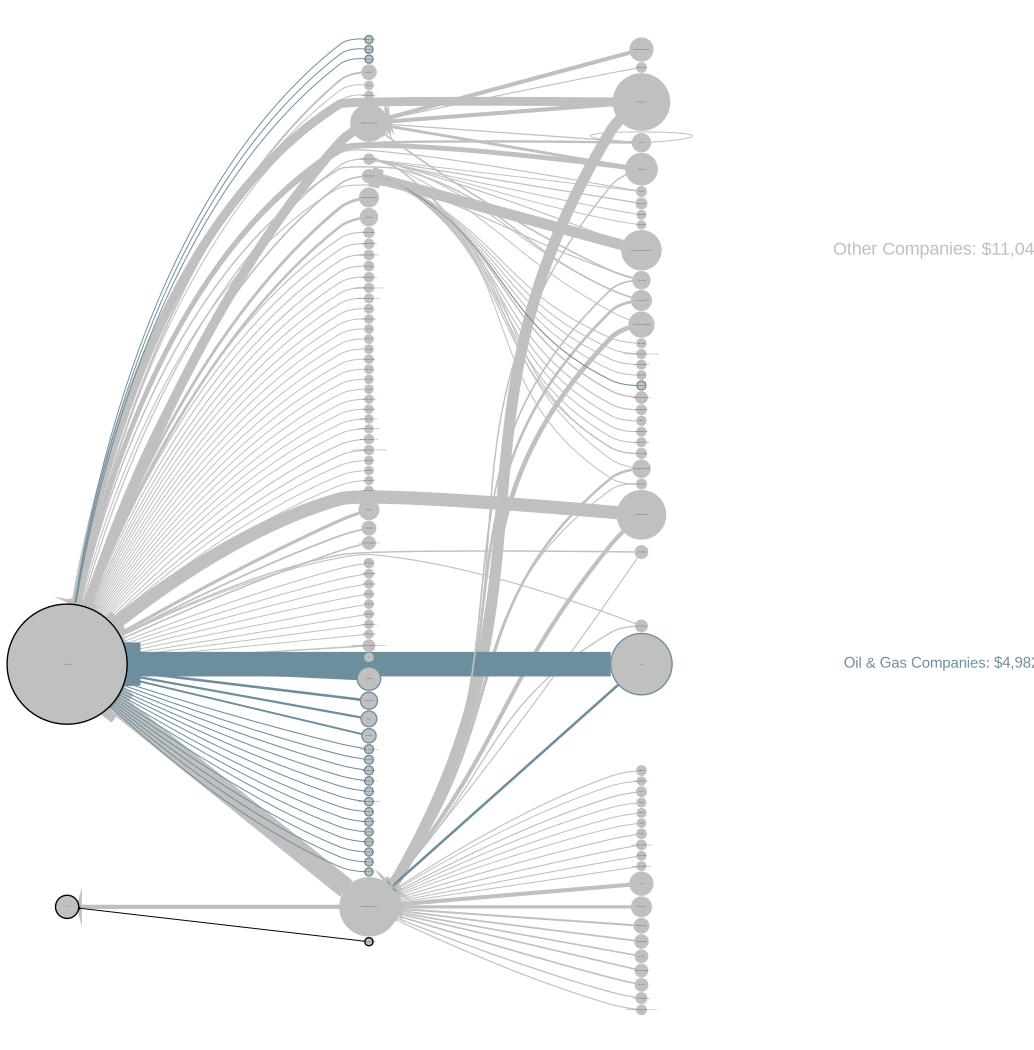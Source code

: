 digraph G {
	graph [outputorder=edgesfirst, truecolor=true, size="9.79,7.00!", dpi=96, bgcolor="#FFFFFF", splines=1, epsilon="0.0", rankdir=RL, ranksep=30, pad="1,5", fontname=Helvetica, fontnames=ps, fontsize=220];
	node [label="\N", style="setlinewidth(14), filled", fontsize=10, fixedsize=true, imagescale=true];
	graph [bb="0,0,10354,9899"];
	378 [label="California Business PAC, (CA C of C)", width="8.1944", href=a, id=378, Name="California Business PAC, (CA C of C)", cash=3587323, nicecash="3,587,323", image="../www/com_images/c1047.png", state=CA, shape=circle, onClick="selectNode('378');", onMouseover="highlightNode('378', 'California Business PAC, (CA C of C)<br/>$3,587,323');", color=gray, fillcolor="#c0c0c0", tileimage="../www/com_images/c1047.png", type=Com, fontname="Arial, Helvetica, sans-serif", target=378, pos="3675,1088", height="8.1944"];
	792 [label="Other contributors to New Majority  California PAC", width="5.5", href=a, id=792, Name="Other contributors to New Majority  California PAC", cash=1580500, nicecash="1,580,500", image="../www/com_images/cunknown__co.png", shape=circle, onClick="selectNode('792');", onMouseover="highlightNode('792', 'Other contributors to New Majority  California PAC<br/>$1,580,500');", color=gray, fillcolor="#c0c0c0", tileimage="../www/com_images/c.png", type=Com, fontname="Arial, Helvetica, sans-serif", target=792, pos="6442,7726", height="5.5139"];
	410 [label="Small Business Action Committee PAC", width="5.1111", href=a, id=410, Name="Small Business Action Committee PAC", cash=1350000, nicecash="1,350,000", image="../www/com_images/c1042.png", state=CA, shape=circle, onClick="selectNode('410');", onMouseover="highlightNode('410', 'Small Business Action Committee PAC<br/>$1,350,000');", color=gray, fillcolor="#c0c0c0", tileimage="../www/com_images/c1042.png", type=Com, fontname="Arial, Helvetica, sans-serif", target=410, pos="3675,9013", height="5.1111"];
	541 [label="Pacific Gas &amp; Electric Company (PG&amp;E)", width="3.5", href=a, id=541, Name="Pacific Gas &amp; Electric Company (PG&amp;E)", cash=603000, nicecash="603,000", image="../www/com_images/c1036.png", state=CA, shape=circle, onClick="selectNode('541');", onMouseover="highlightNode('541', 'Pacific Gas &amp; Electric Company (PG&amp;E)<br/>$603,000');", color=gray, fillcolor="#c0c0c0", tileimage="../www/com_images/c1036.png", type=Com, fontname="Arial, Helvetica, sans-serif", target=541, pos="6442,6974", height="3.5139"];
	501 [label="Cypress Management Company, Inc.", width="3.2222", href=a, id=501, Name="Cypress Management Company, Inc.", cash=500000, nicecash="500,000", image="../www/com_images/c1026.png", state=CA, shape=circle, onClick="selectNode('501');", onMouseover="highlightNode('501', 'Cypress Management Company, Inc.<br/>$500,000');", color=gray, fillcolor="#c0c0c0", tileimage="../www/com_images/c1026.png", type=Com, fontname="Arial, Helvetica, sans-serif", target=501, pos="6442,9756", height="3.2361"];
	530 [label=Pepsico, width="3.2222", href=a, id=530, Name=Pepsico, cash=500000, nicecash="500,000", image="../www/com_images/c1034.png", state=NY, shape=circle, onClick="selectNode('530');", onMouseover="highlightNode('530', 'Pepsico<br/>$500,000');", color=gray, fillcolor="#c0c0c0", tileimage="../www/com_images/c1034.png", type=Com, fontname="Arial, Helvetica, sans-serif", target=530, pos="6442,1322", height="3.2361"];
	546 [label="Charles R. Schwab", width="2.7778", href=a, id=546, Name="Charles R. Schwab", cash=350000, nicecash="350,000", image="../www/com_images/c1022.png", state=CA, shape=circle, onClick="selectNode('546');", onMouseover="highlightNode('546', 'Charles R. Schwab<br/>$350,000');", color=gray, fillcolor="#c0c0c0", tileimage="../www/com_images/c1022.png", type=Com, fontname="Arial, Helvetica, sans-serif", target=546, pos="6442,1088", height="2.7778"];
	232 [label="Howard Jarvis Taxpayers Association", width="2.6389", href=a, id=232, Name="Howard Jarvis Taxpayers Association", cash=308040, nicecash="308,040", image="../www/com_images/c992.png", state=CA, shape=circle, onClick="selectNode('232');", onMouseover="highlightNode('232', 'Howard Jarvis Taxpayers Association<br/>$308,040');", color=gray, fillcolor="#c0c0c0", tileimage="../www/com_images/c992.png", type=Com, fontname="Arial, Helvetica, sans-serif", target=232, pos="3675,8258", height="2.6389"];
	552 [label="Automobile Club Of Southern California", width="2.4167", href=a, id=552, Name="Automobile Club Of Southern California", cash=253000, nicecash="253,000", image="../www/com_images/cunknown__co.png", state=CA, shape=circle, onClick="selectNode('552');", onMouseover="highlightNode('552', 'Automobile Club Of Southern California<br/>$253,000');", color=gray, fillcolor="#c0c0c0", tileimage="../www/com_images/c.png", type=Com, fontname="Arial, Helvetica, sans-serif", target=552, pos="6442,5517", height="2.4306"];
	455 [label="Chartwell Partners", width="2.4167", href=a, id=455, Name="Chartwell Partners", cash=250000, nicecash="250,000", image="../www/com_images/cunknown__co.png", state=CA, shape=circle, onClick="selectNode('455');", onMouseover="highlightNode('455', 'Chartwell Partners<br/>$250,000');", color=gray, fillcolor="#c0c0c0", tileimage="../www/com_images/c.png", type=Com, fontname="Arial, Helvetica, sans-serif", target=455, pos="3675,8058", height="2.4167"];
	560 [label="General Electric Company", width="2.0556", href=a, id=560, Name="General Electric Company", cash=162000, nicecash="162,000", image="../www/com_images/c1048.png", state=DC, shape=circle, onClick="selectNode('560');", onMouseover="highlightNode('560', 'General Electric Company<br/>$162,000');", color=gray, fillcolor="#c0c0c0", tileimage="../www/com_images/c1048.png", type=Com, fontname="Arial, Helvetica, sans-serif", target=560, pos="6442,896", height="2.0556"];
	559 [label="Hewlett-packard Company", width="1.8889", href=a, id=559, Name="Hewlett-packard Company", cash=125000, nicecash="125,000", image="../www/com_images/cunknown__co.png", state=CA, shape=circle, onClick="selectNode('559');", onMouseover="highlightNode('559', 'Hewlett-packard Company<br/>$125,000');", color=gray, fillcolor="#c0c0c0", tileimage="../www/com_images/c.png", type=Com, fontname="Arial, Helvetica, sans-serif", target=559, pos="6442,736", height="1.8889"];
	424 [label="New Majority California PAC", width="1.8056", href=a, id=424, Name="New Majority California PAC", cash=110000, nicecash="110,000", image="../www/com_images/c1049.png", state=CA, shape=circle, onClick="selectNode('424');", onMouseover="highlightNode('424', 'New Majority California PAC<br/>$110,000');", color=gray, fillcolor="#c0c0c0", tileimage="../www/com_images/c1049.png", type=Com, fontname="Arial, Helvetica, sans-serif", target=424, pos="3675,8474", height="1.8194"];
	550 [label="John J. Fisher", width="1.75", href=a, id=550, Name="John J. Fisher", cash=100000, nicecash="100,000", image="../www/com_images/cunknown__co.png", state=CA, shape=circle, onClick="selectNode('550');", onMouseover="highlightNode('550', 'John J. Fisher<br/>$100,000');", color=gray, fillcolor="#c0c0c0", tileimage="../www/com_images/c.png", type=Com, fontname="Arial, Helvetica, sans-serif", target=550, pos="6442,587", height="1.7639"];
	545 [label="Warland Investments Company", width="1.75", href=a, id=545, Name="Warland Investments Company", cash=100000, nicecash="100,000", image="../www/com_images/cunknown__co.png", state=CA, shape=circle, onClick="selectNode('545');", onMouseover="highlightNode('545', 'Warland Investments Company<br/>$100,000');", color=gray, fillcolor="#c0c0c0", tileimage="../www/com_images/c.png", type=Com, fontname="Arial, Helvetica, sans-serif", target=545, pos="6442,443", height="1.7639"];
	549 [label="Doris F. Fisher", width="1.75", href=a, id=549, Name="Doris F. Fisher", cash=100000, nicecash="100,000", image="../www/com_images/cunknown__co.png", state=CA, shape=circle, onClick="selectNode('549');", onMouseover="highlightNode('549', 'Doris F. Fisher<br/>$100,000');", color=gray, fillcolor="#c0c0c0", tileimage="../www/com_images/c.png", type=Com, fontname="Arial, Helvetica, sans-serif", target=549, pos="6442,299", height="1.7639"];
	668 [label="Sycuan Band of the Kumeyaay Nation", width="1.6111", href=a, id=668, Name="Sycuan Band of the Kumeyaay Nation", cash=75000, nicecash="75,000", image="../www/com_images/cunknown__co.png", state=CA, shape=circle, onClick="selectNode('668');", onMouseover="highlightNode('668', 'Sycuan Band of the Kumeyaay Nation<br/>$75,000');", color=gray, fillcolor="#c0c0c0", tileimage="../www/com_images/c.png", type=Com, fontname="Arial, Helvetica, sans-serif", target=668, pos="6442,6236", height="1.625"];
	779 [label="Kaiser Permanente", width="1.4722", href=a, id=779, Name="Kaiser Permanente", cash=50000, nicecash="50,000", image="../www/com_images/cunknown__co.png", state=CA, shape=circle, onClick="selectNode('779');", onMouseover="highlightNode('779', 'Kaiser Permanente<br/>$50,000');", color=gray, fillcolor="#c0c0c0", tileimage="../www/com_images/c.png", type=Com, fontname="Arial, Helvetica, sans-serif", target=779, pos="6442,8199", height="1.4861"];
	531 [label="Mott&#039;s Llp / Dr Pepper Snapple Group", width="1.4722", href=a, id=531, Name="Mott&#039;s Llp / Dr Pepper Snapple Group", cash=50000, nicecash="50,000", image="../www/com_images/cunknown__co.png", state=TX, shape=circle, onClick="selectNode('531');", onMouseover="highlightNode('531', 'Mott\'s Llp / Dr Pepper Snapple Group<br/>$50,000');", color=gray, fillcolor="#c0c0c0", tileimage="../www/com_images/c.png", type=Com, fontname="Arial, Helvetica, sans-serif", target=531, pos="6442,165", height="1.4861"];
	474 [label="California Business Roundtable Issues PAC", width="1.4167", href=a, id=474, Name="California Business Roundtable Issues PAC", cash=40000, nicecash="40,000", image="../www/com_images/cunknown__co.png", state=CA, shape=circle, onClick="selectNode('474');", onMouseover="highlightNode('474', 'California Business Roundtable Issues PAC<br/>$40,000');", color=gray, fillcolor="#c0c0c0", tileimage="../www/com_images/c.png", type=Com, fontname="Arial, Helvetica, sans-serif", target=474, pos="3675,8646", height="1.4167"];
	384 [label="Brown-Forman Corporation", width="1.3889", href=a, id=384, Name="Brown-Forman Corporation", cash=35000, nicecash="35,000", image="../www/com_images/cunknown__co.png", state=KY, shape=circle, onClick="selectNode('384');", onMouseover="highlightNode('384', 'Brown-Forman Corporation<br/>$35,000');", color=gray, fillcolor="#c0c0c0", tileimage="../www/com_images/c.png", type=Com, fontname="Arial, Helvetica, sans-serif", target=384, pos="3675,7903", height="1.3889"];
	675 [label="Jardin de Rancho Santa Fe Inc", width="1.3333", href=a, id=675, Name="Jardin de Rancho Santa Fe Inc", cash=30000, nicecash="30,000", image="../www/com_images/cunknown__co.png", state=CA, shape=circle, onClick="selectNode('675');", onMouseover="highlightNode('675', 'Jardin de Rancho Santa Fe Inc<br/>$30,000');", color=gray, fillcolor="#c0c0c0", tileimage="../www/com_images/c.png", type=Com, fontname="Arial, Helvetica, sans-serif", target=675, pos="6442,6112", height="1.3472"];
	576 [label="California Building Industry Association", width="1.3056", href=a, id=576, Name="California Building Industry Association", cash=25000, nicecash="25,000", image="../www/com_images/cunknown__co.png", state=CA, shape=circle, onClick="selectNode('576');", onMouseover="highlightNode('576', 'California Building Industry Association<br/>$25,000');", color=gray, fillcolor="#c0c0c0", tileimage="../www/com_images/c.png", type=Com, fontname="Arial, Helvetica, sans-serif", target=576, pos="3675,7788", height="1.3194"];
	416 [label="California Restaurant Association Issues PAC", width="1.3056", href=a, id=416, Name="California Restaurant Association Issues PAC", cash=25000, nicecash="25,000", image="../www/com_images/cunknown__co.png", state=CA, shape=circle, onClick="selectNode('416');", onMouseover="highlightNode('416', 'California Restaurant Association Issues PAC<br/>$25,000');", color=gray, fillcolor="#c0c0c0", tileimage="../www/com_images/c.png", type=Com, fontname="Arial, Helvetica, sans-serif", target=416, pos="3675,7676", height="1.3194"];
	461 [label="Majestic Realty Co", width="1.3056", href=a, id=461, Name="Majestic Realty Co", cash=25000, nicecash="25,000", image="../www/com_images/cunknown__co.png", state=CA, shape=circle, onClick="selectNode('461');", onMouseover="highlightNode('461', 'Majestic Realty Co<br/>$25,000');", color=gray, fillcolor="#c0c0c0", tileimage="../www/com_images/c.png", type=Com, fontname="Arial, Helvetica, sans-serif", target=461, pos="3675,7564", height="1.3194"];
	572 [label="William Lyon Homes, Inc.", width="1.3056", href=a, id=572, Name="William Lyon Homes, Inc.", cash=25000, nicecash="25,000", image="../www/com_images/cunknown__co.png", state=CA, shape=circle, onClick="selectNode('572');", onMouseover="highlightNode('572', 'William Lyon Homes, Inc.<br/>$25,000');", color=gray, fillcolor="#c0c0c0", tileimage="../www/com_images/c.png", type=Com, fontname="Arial, Helvetica, sans-serif", target=572, pos="6442,9575", height="1.3194"];
	551 [label="Enterprise Holdings/Enterprise Rent-a-car Company of Los Angeles, LLC", width="1.3056", href=a, id=551, Name="Enterprise Holdings/Enterprise Rent-a-car Company of Los Angeles, LLC", cash=25000, nicecash="25,000", image="../www/com_images/cunknown__co.png", state=CA, shape=circle, onClick="selectNode('551');", onMouseover="highlightNode('551', 'Enterprise Holdings/Enterprise Rent-a-car Company of Los Angeles, LLC<br/>$25,000');", color=gray, fillcolor="#c0c0c0", tileimage="../www/com_images/c.png", type=Com, fontname="Arial, Helvetica, sans-serif", target=551, pos="6442,47", height="1.3194"];
	578 [label="California Westside Farmers State Pac", width="1.2778", href=a, id=578, Name="California Westside Farmers State Pac", cash=20000, nicecash="20,000", image="../www/com_images/cunknown__co.png", state=CA, shape=circle, onClick="selectNode('578');", onMouseover="highlightNode('578', 'California Westside Farmers State Pac<br/>$20,000');", color=gray, fillcolor="#c0c0c0", tileimage="../www/com_images/c.png", type=Com, fontname="Arial, Helvetica, sans-serif", target=578, pos="3675,7453", height="1.2778"];
	699 [label="Allergan, Inc.", width="1.25", href=a, id=699, Name="Allergan, Inc.", cash=18000, nicecash="18,000", image="../www/com_images/cunknown__co.png", state=CA, shape=circle, onClick="selectNode('699');", onMouseover="highlightNode('699', 'Allergan, Inc.<br/>$18,000');", color=gray, fillcolor="#c0c0c0", tileimage="../www/com_images/c.png", type=Com, fontname="Arial, Helvetica, sans-serif", target=699, pos="6442,6001", height="1.2639"];
	629 [label="Chino Valley Medical Center", width="1.25", href=a, id=629, Name="Chino Valley Medical Center", cash=16000, nicecash="16,000", image="../www/com_images/cunknown__co.png", state=CA, shape=circle, onClick="selectNode('629');", onMouseover="highlightNode('629', 'Chino Valley Medical Center<br/>$16,000');", color=gray, fillcolor="#c0c0c0", tileimage="../www/com_images/c.png", type=Com, fontname="Arial, Helvetica, sans-serif", target=629, pos="6442,5893", height="1.25"];
	652 [label="San Manuel Band of Mission Indians", width="1.25", href=a, id=652, Name="San Manuel Band of Mission Indians", cash=16000, nicecash="16,000", image="../www/com_images/cunknown__co.png", state=CA, shape=circle, onClick="selectNode('652');", onMouseover="highlightNode('652', 'San Manuel Band of Mission Indians<br/>$16,000');", color=gray, fillcolor="#c0c0c0", tileimage="../www/com_images/c.png", type=Com, fontname="Arial, Helvetica, sans-serif", target=652, pos="6442,5785", height="1.25"];
	714 [label="Stearns Lending, Inc.", width="1.25", href=a, id=714, Name="Stearns Lending, Inc.", cash=16000, nicecash="16,000", image="../www/com_images/cunknown__co.png", state=CA, shape=circle, onClick="selectNode('714');", onMouseover="highlightNode('714', 'Stearns Lending, Inc.<br/>$16,000');", color=gray, fillcolor="#c0c0c0", tileimage="../www/com_images/c.png", type=Com, fontname="Arial, Helvetica, sans-serif", target=714, pos="6442,6785", height="1.25"];
	605 [label="Residents For A Secure Future Sponsored By The Rancho Santa Fe Association", width="1.25", href=a, id=605, Name="Residents For A Secure Future Sponsored By The Rancho Santa Fe Association", cash=16000, nicecash="16,000", image="../www/com_images/cunknown__co.png", state=CA, shape=circle, onClick="selectNode('605');", onMouseover="highlightNode('605', 'Residents For A Secure Future Sponsored By The Rancho Santa Fe Association<br/>$16,000');", color=gray, fillcolor="#c0c0c0", tileimage="../www/com_images/c.png", type=Com, fontname="Arial, Helvetica, sans-serif", target=605, pos="6442,6677", height="1.25"];
	643 [label="Fletcher Jones Management Group", width="1.25", href=a, id=643, Name="Fletcher Jones Management Group", cash=16000, nicecash="16,000", image="../www/com_images/cunknown__co.png", state=NV, shape=circle, onClick="selectNode('643');", onMouseover="highlightNode('643', 'Fletcher Jones Management Group<br/>$16,000');", color=gray, fillcolor="#c0c0c0", tileimage="../www/com_images/c.png", type=Com, fontname="Arial, Helvetica, sans-serif", target=643, pos="6442,6569", height="1.25"];
	203 [label="California American Council of Engineering Companies Issues Fund", width="1.25", href=a, id=203, Name="California American Council of Engineering Companies Issues Fund", cash=15000, nicecash="15,000", image="../www/com_images/c1007.png", state=CA, shape=circle, onClick="selectNode('203');", onMouseover="highlightNode('203', 'California American Council of Engineering Companies Issues Fund<br/>$15,000');", color=gray, fillcolor="#c0c0c0", tileimage="../www/com_images/c1007.png", type=Com, fontname="Arial, Helvetica, sans-serif", target=203, pos="3675,7344", height="1.25"];
	470 [label="California New Car Dealers Assocation Issues PAC", width="1.1944", href=a, id=470, Name="California New Car Dealers Assocation Issues PAC", cash=10000, nicecash="10,000", image="../www/com_images/cunknown__co.png", state=CA, shape=circle, onClick="selectNode('470');", onMouseover="highlightNode('470', 'California New Car Dealers Assocation Issues PAC<br/>$10,000');", color=gray, fillcolor="#c0c0c0", tileimage="../www/com_images/c.png", type=Com, fontname="Arial, Helvetica, sans-serif", target=470, pos="3675,7238", height="1.2083"];
	290 [label="BNSF Railway", width="1.1944", href=a, id=290, Name="BNSF Railway", cash=10000, nicecash="10,000", image="../www/com_images/cunknown__co.png", shape=circle, onClick="selectNode('290');", onMouseover="highlightNode('290', 'BNSF Railway<br/>$10,000');", color=gray, fillcolor="#c0c0c0", tileimage="../www/com_images/c.png", type=Com, fontname="Arial, Helvetica, sans-serif", target=290, pos="3675,7134", height="1.2083"];
	786 [label="Edison International", width="1.1944", href=a, id=786, Name="Edison International", cash=9000, nicecash="9,000", image="../www/com_images/cunknown__co.png", state=CA, shape=circle, onClick="selectNode('786');", onMouseover="highlightNode('786', 'Edison International<br/>$9,000');", color=gray, fillcolor="#c0c0c0", tileimage="../www/com_images/c.png", type=Com, fontname="Arial, Helvetica, sans-serif", target=786, pos="6442,8085", height="1.1944"];
	734 [label="California Strategies", width="1.1944", href=a, id=734, Name="California Strategies", cash=8000, nicecash="8,000", image="../www/com_images/cunknown__co.png", state=CA, shape=circle, onClick="selectNode('734');", onMouseover="highlightNode('734', 'California Strategies<br/>$8,000');", color=gray, fillcolor="#c0c0c0", tileimage="../www/com_images/c.png", type=Com, fontname="Arial, Helvetica, sans-serif", target=734, pos="6442,6463", height="1.1944"];
	457 [label="Union Pacific Railroad Company", width="1.1667", href=a, id=457, Name="Union Pacific Railroad Company", cash=5000, nicecash="5,000", image="../www/com_images/cunknown__co.png", state=NE, shape=circle, onClick="selectNode('457');", onMouseover="highlightNode('457', 'Union Pacific Railroad Company<br/>$5,000');", color=gray, fillcolor="#c0c0c0", tileimage="../www/com_images/c.png", type=Com, fontname="Arial, Helvetica, sans-serif", target=457, pos="3675,7031", height="1.1667"];
	574 [label="George Joseph", width="1.1667", href=a, id=574, Name="George Joseph", cash=5000, nicecash="5,000", image="../www/com_images/cunknown__co.png", state=CA, shape=circle, onClick="selectNode('574');", onMouseover="highlightNode('574', 'George Joseph<br/>$5,000');", color=gray, fillcolor="#c0c0c0", tileimage="../www/com_images/c.png", type=Com, fontname="Arial, Helvetica, sans-serif", target=574, pos="3675,6929", height="1.1667"];
	423 [label="FRANK E. BAXTER", width="1.1667", href=a, id=423, Name="FRANK E. BAXTER", cash=5000, nicecash="5,000", image="../www/com_images/cunknown__co.png", state=CA, shape=circle, onClick="selectNode('423');", onMouseover="highlightNode('423', 'FRANK E. BAXTER<br/>$5,000');", color=gray, fillcolor="#c0c0c0", tileimage="../www/com_images/c.png", type=Com, fontname="Arial, Helvetica, sans-serif", target=423, pos="3675,6827", height="1.1667"];
	429 [label="Glen A. Holden", width="1.1667", href=a, id=429, Name="Glen A. Holden", cash=5000, nicecash="5,000", image="../www/com_images/cunknown__co.png", state=CA, shape=circle, onClick="selectNode('429');", onMouseover="highlightNode('429', 'Glen A. Holden<br/>$5,000');", color=gray, fillcolor="#c0c0c0", tileimage="../www/com_images/c.png", type=Com, fontname="Arial, Helvetica, sans-serif", target=429, pos="3675,6725", height="1.1667"];
	573 [label="Mercury General Corporation", width="1.1667", href=a, id=573, Name="Mercury General Corporation", cash=5000, nicecash="5,000", image="../www/com_images/cunknown__co.png", state=CA, shape=circle, onClick="selectNode('573');", onMouseover="highlightNode('573', 'Mercury General Corporation<br/>$5,000');", color=gray, fillcolor="#c0c0c0", tileimage="../www/com_images/c.png", type=Com, fontname="Arial, Helvetica, sans-serif", target=573, pos="3675,6623", height="1.1667"];
	430 [label="GLORIA A. HOLDEN", width="1.1667", href=a, id=430, Name="GLORIA A. HOLDEN", cash=5000, nicecash="5,000", image="../www/com_images/cunknown__co.png", state=CA, shape=circle, onClick="selectNode('430');", onMouseover="highlightNode('430', 'GLORIA A. HOLDEN<br/>$5,000');", color=gray, fillcolor="#c0c0c0", tileimage="../www/com_images/c.png", type=Com, fontname="Arial, Helvetica, sans-serif", target=430, pos="3675,6521", height="1.1667"];
	479 [label="CLAY PERKINS", width="1.1389", href=a, id=479, Name="CLAY PERKINS", cash=3500, nicecash="3,500", image="../www/com_images/cunknown__co.png", state=CA, shape=circle, onClick="selectNode('479');", onMouseover="highlightNode('479', 'CLAY PERKINS<br/>$3,500');", color=gray, fillcolor="#c0c0c0", tileimage="../www/com_images/c.png", type=Com, fontname="Arial, Helvetica, sans-serif", target=479, pos="3675,6420", height="1.1528"];
	450 [label="Harold Dittmer", width="1.1389", href=a, id=450, Name="Harold Dittmer", cash=2500, nicecash="2,500", image="../www/com_images/cunknown__co.png", state=CA, shape=circle, onClick="selectNode('450');", onMouseover="highlightNode('450', 'Harold Dittmer<br/>$2,500');", color=gray, fillcolor="#c0c0c0", tileimage="../www/com_images/c.png", type=Com, fontname="Arial, Helvetica, sans-serif", target=450, pos="3675,6320", height="1.1528"];
	422 [label="MICHAEL VAN KONYNENBURG", width="1.1389", href=a, id=422, Name="MICHAEL VAN KONYNENBURG", cash=2500, nicecash="2,500", image="../www/com_images/cunknown__co.png", state=CA, shape=circle, onClick="selectNode('422');", onMouseover="highlightNode('422', 'MICHAEL VAN KONYNENBURG<br/>$2,500');", color=gray, fillcolor="#c0c0c0", tileimage="../www/com_images/c.png", type=Com, fontname="Arial, Helvetica, sans-serif", target=422, pos="3675,6220", height="1.1528"];
	478 [label="California Metals Coalition PAC", width="1.1389", href=a, id=478, Name="California Metals Coalition PAC", cash=1000, nicecash="1,000", image="../www/com_images/cunknown__co.png", state=CA, shape=circle, onClick="selectNode('478');", onMouseover="highlightNode('478', 'California Metals Coalition PAC<br/>$1,000');", color=gray, fillcolor="#c0c0c0", tileimage="../www/com_images/c.png", type=Com, fontname="Arial, Helvetica, sans-serif", target=478, pos="3675,6120", height="1.1389"];
	575 [label="California Automatic Vendors Council Pac", width="1.1389", href=a, id=575, Name="California Automatic Vendors Council Pac", cash=1000, nicecash="1,000", image="../www/com_images/cunknown__co.png", state=CA, shape=circle, onClick="selectNode('575');", onMouseover="highlightNode('575', 'California Automatic Vendors Council Pac<br/>$1,000');", color=gray, fillcolor="#c0c0c0", tileimage="../www/com_images/c.png", type=Com, fontname="Arial, Helvetica, sans-serif", target=575, pos="3675,6020", height="1.1389"];
	322 [label="Other individuals and groups with minor contributions", width="1.1111", href=a, id=322, Name="Other individuals and groups with minor contributions", cash=0, nicecash=0, image="../www/com_images/cunknown__co.png", shape=circle, onClick="selectNode('322');", onMouseover="highlightNode('322', 'Other individuals and groups with minor contributions<br/>(amount not disclosed)');", color=gray, fillcolor="#c0c0c0", tileimage="../www/com_images/c.png", type=Com, fontname="Arial, Helvetica, sans-serif", target=322, pos="3675,5921", height="1.125"];
	452 [label="Philip Morris / Altria", width="7.9167", href=a, id=452, Name="Philip Morris / Altria", cash=3350000, nicecash="3,350,000", image="../www/com_images/c1037.png", state=CA, shape=circle, onClick="selectNode('452');", onMouseover="highlightNode('452', 'Philip Morris / Altria<br/>$3,350,000');", color=gray, fillcolor="#c0c0c0", tileimage="../www/com_images/c1037.png", type=Com, fontname="Arial, Helvetica, sans-serif", target=452, pos="6442,9225", height="7.9306"];
	399 [label="Safeway Inc", width="1.3611", href=a, id=399, Name="Safeway Inc", cash=31250, nicecash="31,250", image="../www/com_images/c1040.png", industry=agriculture, state=CA, shape=circle, onClick="selectNode('399');", onMouseover="highlightNode('399', 'Safeway Inc<br/>$31,250');", color=gray, fillcolor="#c0c0c0", tileimage="../www/com_images/c1040.png", type=Com, fontname="Arial, Helvetica, sans-serif", target=399, pos="6442,8319", height="1.3611"];
	491 [label="Western Growers Association Issues PAC", width="1.2778", href=a, id=491, Name="Western Growers Association Issues PAC", cash=20000, nicecash="20,000", image="../www/com_images/ccircle.png", industry=agriculture, state=CA, shape=circle, onClick="selectNode('491');", onMouseover="highlightNode('491', 'Western Growers Association Issues PAC<br/>$20,000');", color=gray, fillcolor="#c0c0c0", tileimage="../www/com_images/c.png", type=Com, fontname="Arial, Helvetica, sans-serif", target=491, pos="3675,5817", height="1.2778"];
	495 [label="California Farm Bureau Federation Fund to Protect the Family Farm (FARM PAC)", width="1.2778", href=a, id=495, Name="California Farm Bureau Federation Fund to Protect the Family Farm (FARM PAC)", cash=20000, nicecash="20,000", image="../www/com_images/ccircle.png", industry=agriculture, state=CA, shape=circle, onClick="selectNode('495');", onMouseover="highlightNode('495', 'California Farm Bureau Federation Fund to Protect the Family Farm (FARM PAC)<br/>$20,000');", color=gray, fillcolor="#c0c0c0", tileimage="../www/com_images/c.png", type=Com, fontname="Arial, Helvetica, sans-serif", target=495, pos="3675,5707", height="1.2778"];
	458 [label="California Rice PAC", width="1.1667", href=a, id=458, Name="California Rice PAC", cash=5000, nicecash="5,000", image="../www/com_images/ccircle.png", industry=agriculture, state=CA, shape=circle, onClick="selectNode('458');", onMouseover="highlightNode('458', 'California Rice PAC<br/>$5,000');", color=gray, fillcolor="#c0c0c0", tileimage="../www/com_images/c.png", type=Com, fontname="Arial, Helvetica, sans-serif", target=458, pos="3675,5601", height="1.1667"];
	432 [label="LYONS-MAGNUS", width="1.1389", href=a, id=432, Name="LYONS-MAGNUS", cash=2500, nicecash="2,500", image="../www/com_images/ccircle.png", industry=agriculture, state=CA, shape=circle, onClick="selectNode('432');", onMouseover="highlightNode('432', 'LYONS-MAGNUS<br/>$2,500');", color=gray, fillcolor="#c0c0c0", tileimage="../www/com_images/c.png", type=Com, fontname="Arial, Helvetica, sans-serif", target=432, pos="3675,5500", height="1.1528"];
	375 [label="J.G. Boswell Company ", width="1.1389", href=a, id=375, Name="J.G. Boswell Company ", cash=1250, nicecash="1,250", image="../www/com_images/ccircle.png", industry=agriculture, state=CA, shape=circle, onClick="selectNode('375');", onMouseover="highlightNode('375', 'J.G. Boswell Company <br/>$1,250');", color=gray, fillcolor="#c0c0c0", tileimage="../www/com_images/c.png", type=Com, fontname="Arial, Helvetica, sans-serif", target=375, pos="6442,7983", height="1.1389"];
	492 [label="Vessey and Company, Inc.", width="1.1389", href=a, id=492, Name="Vessey and Company, Inc.", cash=1000, nicecash="1,000", image="../www/com_images/ccircle.png", industry=agriculture, state=CA, shape=circle, onClick="selectNode('492');", onMouseover="highlightNode('492', 'Vessey and Company, Inc.<br/>$1,000');", color=gray, fillcolor="#c0c0c0", tileimage="../www/com_images/c.png", type=Com, fontname="Arial, Helvetica, sans-serif", target=492, pos="3675,5400", height="1.1389"];
	204 [label="California Citrus Mutual PAC", width="1.1389", href=a, id=204, Name="California Citrus Mutual PAC", cash=1000, nicecash="1,000", image="../www/com_images/c1021.png", industry=agriculture, state=CA, shape=circle, onClick="selectNode('204');", onMouseover="highlightNode('204', 'California Citrus Mutual PAC<br/>$1,000');", color=gray, fillcolor="#c0c0c0", tileimage="../www/com_images/c1021.png", type=Com, fontname="Arial, Helvetica, sans-serif", target=204, pos="3675,5300", height="1.1389"];
	453 [label="American Beverage Association", width="6.8056", href=a, id=453, Name="American Beverage Association", cash=2458204, nicecash="2,458,204", image="../www/com_images/c1017.png", industry=alcohol, state=DC, shape=circle, onClick="selectNode('453');", onMouseover="highlightNode('453', 'American Beverage Association<br/>$2,458,204');", color=gray, fillcolor="#c0c0c0", tileimage="../www/com_images/c1017.png", type=Com, fontname="Arial, Helvetica, sans-serif", target=453, pos="6442,5051", height="6.8194"];
	396 [label="Anheuser-Busch", width="4.4167", href=a, id=396, Name="Anheuser-Busch", cash=1000000, nicecash="1,000,000", image="../www/com_images/c1044.png", industry=alcohol, state=CA, shape=circle, onClick="selectNode('396');", onMouseover="highlightNode('396', 'Anheuser-Busch<br/>$1,000,000');", color=gray, fillcolor="#c0c0c0", tileimage="../www/com_images/c1044.png", type=Com, fontname="Arial, Helvetica, sans-serif", target=396, pos="6442,8545", height="4.4306"];
	382 [label=MillerCoors, width="2.7778", href=a, id=382, Name=MillerCoors, cash=350000, nicecash="350,000", image="../www/com_images/c1046.png", industry=alcohol, state=WI, shape=circle, onClick="selectNode('382');", onMouseover="highlightNode('382', 'MillerCoors<br/>$350,000');", color=gray, fillcolor="#c0c0c0", tileimage="../www/com_images/c1046.png", type=Com, fontname="Arial, Helvetica, sans-serif", target=382, pos="3675,5103", height="2.7778"];
	403 [label="Wine Institue", width="2.5278", href=a, id=403, Name="Wine Institue", cash=283843, nicecash="283,843", image="../www/com_images/c1043.png", industry=alcohol, state=CA, shape=circle, onClick="selectNode('403');", onMouseover="highlightNode('403', 'Wine Institue<br/>$283,843');", color=gray, fillcolor="#c0c0c0", tileimage="../www/com_images/c1043.png", type=Com, fontname="Arial, Helvetica, sans-serif", target=403, pos="6442,8813", height="2.5417"];
	392 [label="Crown Imports LLC", width="1.9167", href=a, id=392, Name="Crown Imports LLC", cash=130000, nicecash="130,000", image="../www/com_images/c1023.png", industry=alcohol, state=IL, shape=circle, onClick="selectNode('392');", onMouseover="highlightNode('392', 'Crown Imports LLC<br/>$130,000');", color=gray, fillcolor="#c0c0c0", tileimage="../www/com_images/c1023.png", type=Com, fontname="Arial, Helvetica, sans-serif", target=392, pos="3675,4916", height="1.9167"];
	417 [label="California Beer &amp; Beverage Distributors Issues PAC", width="1.75", href=a, id=417, Name="California Beer &amp; Beverage Distributors Issues PAC", cash=100000, nicecash="100,000", image="../www/com_images/c1019.png", industry=alcohol, state=CA, shape=circle, onClick="selectNode('417');", onMouseover="highlightNode('417', 'California Beer &amp; Beverage Distributors Issues PAC<br/>$100,000');", color=gray, fillcolor="#c0c0c0", tileimage="../www/com_images/c1019.png", type=Com, fontname="Arial, Helvetica, sans-serif", target=417, pos="3675,4766", height="1.7639"];
	427 [label="E &amp; J Gallo Winery", width="1.75", href=a, id=427, Name="E &amp; J Gallo Winery", cash=100000, nicecash="100,000", image="../www/com_images/ccircle.png", industry=alcohol, state=CA, shape=circle, onClick="selectNode('427');", onMouseover="highlightNode('427', 'E &amp; J Gallo Winery<br/>$100,000');", color=gray, fillcolor="#c0c0c0", tileimage="../www/com_images/c.png", type=Com, fontname="Arial, Helvetica, sans-serif", target=427, pos="6442,4675", height="1.7639"];
	401 [label="Diageo North America, Inc", width="1.6111", href=a, id=401, Name="Diageo North America, Inc", cash=75250, nicecash="75,250", image="../www/com_images/ccircle.png", industry=alcohol, state=CT, shape=circle, onClick="selectNode('401');", onMouseover="highlightNode('401', 'Diageo North America, Inc<br/>$75,250');", color=gray, fillcolor="#c0c0c0", tileimage="../www/com_images/c.png", type=Com, fontname="Arial, Helvetica, sans-serif", target=401, pos="6442,3930", height="1.625"];
	534 [label="Heineken Usa Inc.", width="1.3056", href=a, id=534, Name="Heineken Usa Inc.", cash=25000, nicecash="25,000", image="../www/com_images/c1028.png", industry=alcohol, state=DC, shape=circle, onClick="selectNode('534');", onMouseover="highlightNode('534', 'Heineken Usa Inc.<br/>$25,000');", color=gray, fillcolor="#c0c0c0", tileimage="../www/com_images/c1028.png", type=Com, fontname="Arial, Helvetica, sans-serif", target=534, pos="6442,2461", height="1.3194"];
	407 [label="Distilled Spirits Council", width="1.2778", href=a, id=407, Name="Distilled Spirits Council", cash=20000, nicecash="20,000", image="../www/com_images/ccircle.png", industry=alcohol, state=DC, shape=circle, onClick="selectNode('407');", onMouseover="highlightNode('407', 'Distilled Spirits Council<br/>$20,000');", color=gray, fillcolor="#c0c0c0", tileimage="../www/com_images/c.png", type=Com, fontname="Arial, Helvetica, sans-serif", target=407, pos="3675,4563", height="1.2778"];
	395 [label="Family Winemakers of California", width="1.1944", href=a, id=395, Name="Family Winemakers of California", cash=10000, nicecash="10,000", image="../www/com_images/c1024.png", industry=alcohol, state=CA, shape=circle, onClick="selectNode('395');", onMouseover="highlightNode('395', 'Family Winemakers of California<br/>$10,000');", color=gray, fillcolor="#c0c0c0", tileimage="../www/com_images/c1024.png", type=Com, fontname="Arial, Helvetica, sans-serif", target=395, pos="3675,4456", height="1.2083"];
	386 [label="Sierra Nevada Brewing Company", width="1.1667", href=a, id=386, Name="Sierra Nevada Brewing Company", cash=5000, nicecash="5,000", image="../www/com_images/ccircle.png", industry=alcohol, state=CA, shape=circle, onClick="selectNode('386');", onMouseover="highlightNode('386', 'Sierra Nevada Brewing Company<br/>$5,000');", color=gray, fillcolor="#c0c0c0", tileimage="../www/com_images/c.png", type=Com, fontname="Arial, Helvetica, sans-serif", target=386, pos="3675,4353", height="1.1667"];
	385 [label="Anchor Brewing Company", width="1.1667", href=a, id=385, Name="Anchor Brewing Company", cash=5000, nicecash="5,000", image="../www/com_images/ccircle.png", industry=alcohol, state=CA, shape=circle, onClick="selectNode('385');", onMouseover="highlightNode('385', 'Anchor Brewing Company<br/>$5,000');", color=gray, fillcolor="#c0c0c0", tileimage="../www/com_images/c.png", type=Com, fontname="Arial, Helvetica, sans-serif", target=385, pos="3675,4251", height="1.1667"];
	387 [label="Stone Brewing Company", width="1.1667", href=a, id=387, Name="Stone Brewing Company", cash=5000, nicecash="5,000", image="../www/com_images/ccircle.png", industry=alcohol, state=CA, shape=circle, onClick="selectNode('387');", onMouseover="highlightNode('387', 'Stone Brewing Company<br/>$5,000');", color=gray, fillcolor="#c0c0c0", tileimage="../www/com_images/c.png", type=Com, fontname="Arial, Helvetica, sans-serif", target=387, pos="3675,4149", height="1.1667"];
	389 [label="Lagunitas Brewing Company", width="1.1667", href=a, id=389, Name="Lagunitas Brewing Company", cash=5000, nicecash="5,000", image="../www/com_images/c1030.png", industry=alcohol, state=CA, shape=circle, onClick="selectNode('389');", onMouseover="highlightNode('389', 'Lagunitas Brewing Company<br/>$5,000');", color=gray, fillcolor="#c0c0c0", tileimage="../www/com_images/c1030.png", type=Com, fontname="Arial, Helvetica, sans-serif", target=389, pos="3675,4047", height="1.1667"];
	388 [label="Firestone Walker Brewing Company", width="1.1389", href=a, id=388, Name="Firestone Walker Brewing Company", cash=3000, nicecash="3,000", image="../www/com_images/c1027.png", industry=alcohol, state=CA, shape=circle, onClick="selectNode('388');", onMouseover="highlightNode('388', 'Firestone Walker Brewing Company<br/>$3,000');", color=gray, fillcolor="#c0c0c0", tileimage="../www/com_images/c1027.png", type=Com, fontname="Arial, Helvetica, sans-serif", target=388, pos="3675,3946", height="1.1528"];
	391 [label="Russian River Brewing Company", width="1.1389", href=a, id=391, Name="Russian River Brewing Company", cash=2000, nicecash="2,000", image="../www/com_images/c1039.png", industry=alcohol, state=CA, shape=circle, onClick="selectNode('391');", onMouseover="highlightNode('391', 'Russian River Brewing Company<br/>$2,000');", color=gray, fillcolor="#c0c0c0", tileimage="../www/com_images/c1039.png", type=Com, fontname="Arial, Helvetica, sans-serif", target=391, pos="3675,3846", height="1.1389"];
	441 [label="Mike&#039;s Hard Lemonade Company", width="1.1389", href=a, id=441, Name="Mike&#039;s Hard Lemonade Company", cash=1750, nicecash="1,750", image="../www/com_images/ccircle.png", industry=alcohol, state=WA, shape=circle, onClick="selectNode('441');", onMouseover="highlightNode('441', 'Mike\'s Hard Lemonade Company<br/>$1,750');", color=gray, fillcolor="#c0c0c0", tileimage="../www/com_images/c.png", type=Com, fontname="Arial, Helvetica, sans-serif", target=441, pos="6442,2355", height="1.1389"];
	563 [label="Pfizer, Inc", width="1.3333", href=a, id=563, Name="Pfizer, Inc", cash=30000, nicecash="30,000", image="../www/com_images/c1035.png", industry=biotech, state=CA, shape=circle, onClick="selectNode('563');", onMouseover="highlightNode('563', 'Pfizer, Inc<br/>$30,000');", color=gray, fillcolor="#c0c0c0", tileimage="../www/com_images/c1035.png", type=Com, fontname="Arial, Helvetica, sans-serif", target=563, pos="6442,2248", height="1.3472"];
	566 [label="Amgen Usa", width="1.1944", href=a, id=566, Name="Amgen Usa", cash=10000, nicecash="10,000", image="../www/com_images/ccircle.png", industry=biotech, state=CA, shape=circle, onClick="selectNode('566');", onMouseover="highlightNode('566', 'Amgen Usa<br/>$10,000');", color=gray, fillcolor="#c0c0c0", tileimage="../www/com_images/c.png", type=Com, fontname="Arial, Helvetica, sans-serif", target=566, pos="6442,2139", height="1.2083"];
	568 [label="Genentech Inc.", width="1.1944", href=a, id=568, Name="Genentech Inc.", cash=10000, nicecash="10,000", image="../www/com_images/ccircle.png", industry=biotech, state=CA, shape=circle, onClick="selectNode('568');", onMouseover="highlightNode('568', 'Genentech Inc.<br/>$10,000');", color=gray, fillcolor="#c0c0c0", tileimage="../www/com_images/c.png", type=Com, fontname="Arial, Helvetica, sans-serif", target=568, pos="6442,2035", height="1.2083"];
	565 [label="Biocom Pac", width="1.1667", href=a, id=565, Name="Biocom Pac", cash=5000, nicecash="5,000", image="../www/com_images/ccircle.png", industry=biotech, state=CA, shape=circle, onClick="selectNode('565');", onMouseover="highlightNode('565', 'Biocom Pac<br/>$5,000');", color=gray, fillcolor="#c0c0c0", tileimage="../www/com_images/c.png", type=Com, fontname="Arial, Helvetica, sans-serif", target=565, pos="6442,1932", height="1.1667"];
	553 [label="Anthem Blue Cross", width="1.3611", href=a, id=553, Name="Anthem Blue Cross", cash=31000, nicecash="31,000", image="../www/com_images/c1018.png", industry=healthcare, state=CA, shape=circle, onClick="selectNode('553');", onMouseover="highlightNode('553', 'Anthem Blue Cross<br/>$31,000');", color=gray, fillcolor="#c0c0c0", tileimage="../www/com_images/c1018.png", type=Com, fontname="Arial, Helvetica, sans-serif", target=553, pos="6442,5363", height="1.3611"];
	558 [label="Pharma Iec", width="1.3056", href=a, id=558, Name="Pharma Iec", cash=25000, nicecash="25,000", image="../www/com_images/ccircle.png", industry=healthcare, state=CA, shape=circle, onClick="selectNode('558');", onMouseover="highlightNode('558', 'Pharma Iec<br/>$25,000');", color=gray, fillcolor="#c0c0c0", tileimage="../www/com_images/c.png", type=Com, fontname="Arial, Helvetica, sans-serif", target=558, pos="6442,1825", height="1.3194"];
	561 [label="California Dental Pac Small Contributor (caldpac)", width="1.3056", href=a, id=561, Name="California Dental Pac Small Contributor (caldpac)", cash=25000, nicecash="25,000", image="../www/com_images/ccircle.png", industry=healthcare, state=CA, shape=circle, onClick="selectNode('561');", onMouseover="highlightNode('561', 'California Dental Pac Small Contributor (caldpac)<br/>$25,000');", color=gray, fillcolor="#c0c0c0", tileimage="../www/com_images/c.png", type=Com, fontname="Arial, Helvetica, sans-serif", target=561, pos="6442,1713", height="1.3194"];
	540 [label="McKesson Corporation", width="1.2222", href=a, id=540, Name="McKesson Corporation", cash=12000, nicecash="12,000", image="../www/com_images/c1031.png", industry=healthcare, state=CA, shape=circle, onClick="selectNode('540');", onMouseover="highlightNode('540', 'McKesson Corporation<br/>$12,000');", color=gray, fillcolor="#c0c0c0", tileimage="../www/com_images/c1031.png", type=Com, fontname="Arial, Helvetica, sans-serif", target=540, pos="6442,1604", height="1.2222"];
	400 [label="Farmers Insurance Group", width="2.7778", href=a, id=400, Name="Farmers Insurance Group", cash=356000, nicecash="356,000", image="../www/com_images/c1025.png", industry=insurance, state=CA, shape=circle, onClick="selectNode('400');", onMouseover="highlightNode('400', 'Farmers Insurance Group<br/>$356,000');", color=gray, fillcolor="#c0c0c0", tileimage="../www/com_images/c1025.png", type=Com, fontname="Arial, Helvetica, sans-serif", target=400, pos="6442,7218", height="2.7917"];
	418 [label="Insurance Brokers and Agents Issues PAC (IBAIPAC) Sponsored by IBA West, Inc", width="1.6111", href=a, id=418, Name="Insurance Brokers and Agents Issues PAC (IBAIPAC) Sponsored by IBA West, Inc", cash=75000, nicecash="75,000", image="../www/com_images/ccircle.png", industry=insurance, state=CA, shape=circle, onClick="selectNode('418');", onMouseover="highlightNode('418', 'Insurance Brokers and Agents Issues PAC (IBAIPAC) Sponsored by IBA West, Inc<br/>$75,000');", color=gray, fillcolor="#c0c0c0", tileimage="../www/com_images/c.png", type=Com, fontname="Arial, Helvetica, sans-serif", target=418, pos="3675,3729", height="1.625"];
	569 [label="American Insurance Association Issues Pac", width="1.1944", href=a, id=569, Name="American Insurance Association Issues Pac", cash=10000, nicecash="10,000", image="../www/com_images/ccircle.png", industry=insurance, state=CA, shape=circle, onClick="selectNode('569');", onMouseover="highlightNode('569', 'American Insurance Association Issues Pac<br/>$10,000');", color=gray, fillcolor="#c0c0c0", tileimage="../www/com_images/c.png", type=Com, fontname="Arial, Helvetica, sans-serif", target=569, pos="6442,1499", height="1.2083"];
	460 [label=AFLAC, width="1.1389", href=a, id=460, Name=AFLAC, cash=1000, nicecash="1,000", image="../www/com_images/ccircle.png", industry=insurance, state=GA, shape=circle, onClick="selectNode('460');", onMouseover="highlightNode('460', 'AFLAC<br/>$1,000');", color=gray, fillcolor="#c0c0c0", tileimage="../www/com_images/c.png", type=Com, fontname="Arial, Helvetica, sans-serif", target=460, pos="3675,3612", height="1.1389"];
	261 [label=Chevron, width="8.6389", href=a, id=261, Name=Chevron, cash=4000000, nicecash="4,000,000", image="../www/com_images/c98.png", industry=oil, state=CA, shape=circle, onClick="selectNode('261');", onMouseover="highlightNode('261', 'Chevron<br/>$4,000,000');", color="#6d8f9d", fillcolor="#c0c0c0", tileimage="../www/com_images/c98.png", type=Com, fontname="Arial, Helvetica, sans-serif", target=261, pos="6442,3543", height="8.6528"];
	262 [label=ConocoPhillips, width="3.3056", href=a, id=262, Name=ConocoPhillips, cash=525000, nicecash="525,000", image="../www/com_images/c92.png", industry=oil, shape=circle, onClick="selectNode('262');", onMouseover="highlightNode('262', 'ConocoPhillips<br/>$525,000');", color="#6d8f9d", fillcolor="#c0c0c0", tileimage="../www/com_images/c92.png", type=Com, fontname="Arial, Helvetica, sans-serif", target=262, pos="3675,3396", height="3.3056"];
	233 [label="Occidental Petroleum", width="2.4167", href=a, id=233, Name="Occidental Petroleum", cash=250000, nicecash="250,000", image="../www/com_images/c109.png", industry=oil, state=CA, shape=circle, onClick="selectNode('233');", onMouseover="highlightNode('233', 'Occidental Petroleum<br/>$250,000');", color="#6d8f9d", fillcolor="#c0c0c0", tileimage="../www/com_images/c109.png", type=Com, fontname="Arial, Helvetica, sans-serif", target=233, pos="3675,3172", height="2.4167"];
	454 [label="Shell OIl", width="2.2222", href=a, id=454, Name="Shell OIl", cash=200000, nicecash="200,000", image="../www/com_images/c30.png", industry=oil, state=TX, shape=circle, onClick="selectNode('454');", onMouseover="highlightNode('454', 'Shell OIl<br/>$200,000');", color="#6d8f9d", fillcolor="#c0c0c0", tileimage="../www/com_images/c30.png", type=Com, fontname="Arial, Helvetica, sans-serif", target=454, pos="3675,2987", height="2.2222"];
	406 [label="Aera Energy LLC", width=2, href=a, id=406, Name="Aera Energy LLC", cash=150000, nicecash="150,000", image="../www/com_images/c1016.png", industry=oil, state=CA, shape=circle, onClick="selectNode('406');", onMouseover="highlightNode('406', 'Aera Energy LLC<br/>$150,000');", color="#6d8f9d", fillcolor="#c0c0c0", tileimage="../www/com_images/c1016.png", type=Com, fontname="Arial, Helvetica, sans-serif", target=406, pos="3675,2817", height="2.0139"];
	589 [label="Sempra Energy", width="1.25", href=a, id=589, Name="Sempra Energy", cash=16000, nicecash="16,000", image="../www/com_images/cunknown_oil_co.png", industry=oil, state=CA, shape=circle, onClick="selectNode('589');", onMouseover="highlightNode('589', 'Sempra Energy<br/>$16,000');", color="#6d8f9d", fillcolor="#c0c0c0", tileimage="../www/com_images/c.png", type=Com, fontname="Arial, Helvetica, sans-serif", target=589, pos="6442,6357", height="1.25"];
	493 [label="Plains Exploration &amp; Production Company", width="1.25", href=a, id=493, Name="Plains Exploration &amp; Production Company", cash=15000, nicecash="15,000", image="../www/com_images/c1038.png", industry=oil, state=TX, shape=circle, onClick="selectNode('493');", onMouseover="highlightNode('493', 'Plains Exploration &amp; Production Company<br/>$15,000');", color="#6d8f9d", fillcolor="#c0c0c0", tileimage="../www/com_images/c1038.png", type=Com, fontname="Arial, Helvetica, sans-serif", target=493, pos="3675,2682", height="1.25"];
	197 [label="Berry Petroleum", width="1.25", href=a, id=197, Name="Berry Petroleum", cash=15000, nicecash="15,000", image="../www/com_images/c998.png", industry=oil, state=CA, shape=circle, onClick="selectNode('197');", onMouseover="highlightNode('197', 'Berry Petroleum<br/>$15,000');", color="#6d8f9d", fillcolor="#c0c0c0", tileimage="../www/com_images/c998.png", type=Com, fontname="Arial, Helvetica, sans-serif", target=197, pos="3675,2574", height="1.25"];
	200 [label="Breitburn Energy Company LLC", width="1.25", href=a, id=200, Name="Breitburn Energy Company LLC", cash=15000, nicecash="15,000", image="../www/com_images/c1006.png", industry=oil, state=CA, shape=circle, onClick="selectNode('200');", onMouseover="highlightNode('200', 'Breitburn Energy Company LLC<br/>$15,000');", color="#6d8f9d", fillcolor="#c0c0c0", tileimage="../www/com_images/c1006.png", type=Com, fontname="Arial, Helvetica, sans-serif", target=200, pos="3675,2466", height="1.25"];
	215 [label="E and B Natural Resources Mgmt. Corp", width="1.1944", href=a, id=215, Name="E and B Natural Resources Mgmt. Corp", cash=10000, nicecash="10,000", image="../www/com_images/cunknown_oil_co.png", industry=oil, state=CA, shape=circle, onClick="selectNode('215');", onMouseover="highlightNode('215', 'E and B Natural Resources Mgmt. Corp<br/>$10,000');", color="#6d8f9d", fillcolor="#c0c0c0", tileimage="../www/com_images/c.png", type=Com, fontname="Arial, Helvetica, sans-serif", target=215, pos="3675,2360", height="1.2083"];
	464 [label="Macpherson Oil Company", width="1.1944", href=a, id=464, Name="Macpherson Oil Company", cash=10000, nicecash="10,000", image="../www/com_images/c1032.png", industry=oil, state=CA, shape=circle, onClick="selectNode('464');", onMouseover="highlightNode('464', 'Macpherson Oil Company<br/>$10,000');", color="#6d8f9d", fillcolor="#c0c0c0", tileimage="../www/com_images/c1032.png", type=Com, fontname="Arial, Helvetica, sans-serif", target=464, pos="3675,2256", height="1.2083"];
	467 [label="California Independent Petroleum Association PAC", width="1.1944", href=a, id=467, Name="California Independent Petroleum Association PAC", cash=8000, nicecash="8,000", image="../www/com_images/c1020.png", industry=oil, state=CA, shape=circle, onClick="selectNode('467');", onMouseover="highlightNode('467', 'California Independent Petroleum Association PAC<br/>$8,000');", color="#6d8f9d", fillcolor="#c0c0c0", tileimage="../www/com_images/c1020.png", type=Com, fontname="Arial, Helvetica, sans-serif", target=467, pos="3675,2152", height="1.1944"];
	462 [label="TRC Operating Company", width="1.1667", href=a, id=462, Name="TRC Operating Company", cash=5000, nicecash="5,000", image="../www/com_images/cunknown_oil_co.png", industry=oil, state=CA, shape=circle, onClick="selectNode('462');", onMouseover="highlightNode('462', 'TRC Operating Company<br/>$5,000');", color="#6d8f9d", fillcolor="#c0c0c0", tileimage="../www/com_images/c.png", type=Com, fontname="Arial, Helvetica, sans-serif", target=462, pos="3675,2049", height="1.1667"];
	465 [label="Holmes Western Oil Corporation", width="1.1667", href=a, id=465, Name="Holmes Western Oil Corporation", cash=5000, nicecash="5,000", image="../www/com_images/cunknown_oil_co.png", industry=oil, state=CA, shape=circle, onClick="selectNode('465');", onMouseover="highlightNode('465', 'Holmes Western Oil Corporation<br/>$5,000');", color="#6d8f9d", fillcolor="#c0c0c0", tileimage="../www/com_images/c.png", type=Com, fontname="Arial, Helvetica, sans-serif", target=465, pos="3675,1947", height="1.1667"];
	250 [label="Vaquero Energy Inc.", width="1.1667", href=a, id=250, Name="Vaquero Energy Inc.", cash=5000, nicecash="5,000", image="../www/com_images/c1012.png", industry=oil, state=CA, shape=circle, onClick="selectNode('250');", onMouseover="highlightNode('250', 'Vaquero Energy Inc.<br/>$5,000');", color="#6d8f9d", fillcolor="#c0c0c0", tileimage="../www/com_images/c1012.png", type=Com, fontname="Arial, Helvetica, sans-serif", target=250, pos="3675,1845", height="1.1667"];
	497 [label="Signal Hill Petroleum, Inc.", width="1.1667", href=a, id=497, Name="Signal Hill Petroleum, Inc.", cash=5000, nicecash="5,000", image="../www/com_images/c1041.png", industry=oil, state=CA, shape=circle, onClick="selectNode('497');", onMouseover="highlightNode('497', 'Signal Hill Petroleum, Inc.<br/>$5,000');", color="#6d8f9d", fillcolor="#c0c0c0", tileimage="../www/com_images/c1041.png", type=Com, fontname="Arial, Helvetica, sans-serif", target=497, pos="3675,1743", height="1.1667"];
	195 [label="American Energy Operations ", width="1.1389", href=a, id=195, Name="American Energy Operations ", cash=3000, nicecash="3,000", image="../www/com_images/cunknown_oil_co.png", industry=oil, state=CA, shape=circle, onClick="selectNode('195');", onMouseover="highlightNode('195', 'American Energy Operations <br/>$3,000');", color="#6d8f9d", fillcolor="#c0c0c0", tileimage="../www/com_images/c.png", type=Com, fontname="Arial, Helvetica, sans-serif", target=195, pos="3675,1642", height="1.1528"];
	245 [label="The Termo Company", width="1.1389", href=a, id=245, Name="The Termo Company", cash=2500, nicecash="2,500", image="../www/com_images/c1013.png", industry=oil, state=CA, shape=circle, onClick="selectNode('245');", onMouseover="highlightNode('245', 'The Termo Company<br/>$2,500');", color="#6d8f9d", fillcolor="#c0c0c0", tileimage="../www/com_images/c1013.png", type=Com, fontname="Arial, Helvetica, sans-serif", target=245, pos="3675,1542", height="1.1528"];
	230 [label="Naftex Operating Co.", width="1.1389", href=a, id=230, Name="Naftex Operating Co.", cash=2500, nicecash="2,500", image="../www/com_images/cunknown_oil_co.png", industry=oil, state=CA, shape=circle, onClick="selectNode('230');", onMouseover="highlightNode('230', 'Naftex Operating Co.<br/>$2,500');", color="#6d8f9d", fillcolor="#c0c0c0", tileimage="../www/com_images/c.png", type=Com, fontname="Arial, Helvetica, sans-serif", target=230, pos="3675,1442", height="1.1528"];
	449 [label="SANTA MARIA PACIFIC LLC", width="1.1389", href=a, id=449, Name="SANTA MARIA PACIFIC LLC", cash=2000, nicecash="2,000", image="../www/com_images/cunknown_oil_co.png", industry=oil, state=CA, shape=circle, onClick="selectNode('449');", onMouseover="highlightNode('449', 'SANTA MARIA PACIFIC LLC<br/>$2,000');", color="#6d8f9d", fillcolor="#c0c0c0", tileimage="../www/com_images/c.png", type=Com, fontname="Arial, Helvetica, sans-serif", target=449, pos="3675,9858", height="1.1389"];
	498 [label="Cooper &amp; Brain, Inc.", width="1.1389", href=a, id=498, Name="Cooper &amp; Brain, Inc.", cash=2000, nicecash="2,000", image="../www/com_images/cunknown_oil_co.png", industry=oil, state=CA, shape=circle, onClick="selectNode('498');", onMouseover="highlightNode('498', 'Cooper &amp; Brain, Inc.<br/>$2,000');", color="#6d8f9d", fillcolor="#c0c0c0", tileimage="../www/com_images/c.png", type=Com, fontname="Arial, Helvetica, sans-serif", target=498, pos="3675,9758", height="1.1389"];
	494 [label="Hillcrest Beverly Oil", width="1.1389", href=a, id=494, Name="Hillcrest Beverly Oil", cash=2000, nicecash="2,000", image="../www/com_images/cunknown_oil_co.png", industry=oil, state=CA, shape=circle, onClick="selectNode('494');", onMouseover="highlightNode('494', 'Hillcrest Beverly Oil<br/>$2,000');", color="#6d8f9d", fillcolor="#c0c0c0", tileimage="../www/com_images/c.png", type=Com, fontname="Arial, Helvetica, sans-serif", target=494, pos="3675,9658", height="1.1389"];
	376 [label="No on 25 / Yes on 26", width="16.917", href=a, id=376, Name="No on 25 / Yes on 26", cash=15511306, nicecash="15,511,306", image="../www/com_images/c1050.png", industry=political, shape=circle, onClick="selectNode('376');", onMouseover="highlightNode('376', 'No on 25 / Yes on 26<br/>$15,511,306');", color="#000000", fillcolor="#c0c0c0", tileimage="../www/com_images/c1050.png", type=Com, fontname="Arial, Helvetica, sans-serif", target=376, pos="610,3543", height="16.931"];
	377 [label="Yes on 26", width="3.2778", href=a, id=377, Name="Yes on 26", cash=516000, nicecash="516,000", image="../www/com_images/c1050.png", industry=political, shape=circle, onClick="selectNode('377');", onMouseover="highlightNode('377', 'Yes on 26<br/>$516,000');", color="#000000", fillcolor="#c0c0c0", tileimage="../www/com_images/c1050.png", type=Com, fontname="Arial, Helvetica, sans-serif", target=377, pos="610,1088", height="3.2778"];
	381 [label="Californians Against Higher Taxes", width="1.1389", href=a, id=381, Name="Californians Against Higher Taxes", cash=1000, nicecash="1,000", image="../www/com_images/ccircle.png", industry=political, state=CA, shape=circle, onClick="selectNode('381');", onMouseover="highlightNode('381', 'Californians Against Higher Taxes<br/>$1,000');", color="#000000", fillcolor="#c0c0c0", tileimage="../www/com_images/c.png", type=Com, fontname="Arial, Helvetica, sans-serif", target=381, pos="3675,734", height="1.1389"];
	500 [label="The Irvine Company", width="2.4167", href=a, id=500, Name="The Irvine Company", cash=248000, nicecash="248,000", image="../www/com_images/c1045.png", industry=realestate, state=CA, shape=circle, onClick="selectNode('500');", onMouseover="highlightNode('500', 'The Irvine Company<br/>$248,000');", color=gray, fillcolor="#c0c0c0", tileimage="../www/com_images/c1045.png", type=Com, fontname="Arial, Helvetica, sans-serif", target=500, pos="6442,7423", height="2.4167"];
	471 [label="Kilroy Realty, LP", width=2, href=a, id=471, Name="Kilroy Realty, LP", cash=150000, nicecash="150,000", image="../www/com_images/ccircle.png", industry=realestate, state=CA, shape=circle, onClick="selectNode('471');", onMouseover="highlightNode('471', 'Kilroy Realty, LP<br/>$150,000');", color=gray, fillcolor="#c0c0c0", tileimage="../www/com_images/c.png", type=Com, fontname="Arial, Helvetica, sans-serif", target=471, pos="3675,9527", height="2.0139"];
	413 [label="Watson Land Company", width="1.3889", href=a, id=413, Name="Watson Land Company", cash=36000, nicecash="36,000", image="../www/com_images/ccircle.png", industry=realestate, state=CA, shape=circle, onClick="selectNode('413');", onMouseover="highlightNode('413', 'Watson Land Company<br/>$36,000');", color=gray, fillcolor="#c0c0c0", tileimage="../www/com_images/c.png", type=Com, fontname="Arial, Helvetica, sans-serif", target=413, pos="6442,5672", height="1.3889"];
	476 [label="Royal Oak, LP", width="1.1667", href=a, id=476, Name="Royal Oak, LP", cash=5000, nicecash="5,000", image="../www/com_images/ccircle.png", industry=realestate, state=CA, shape=circle, onClick="selectNode('476');", onMouseover="highlightNode('476', 'Royal Oak, LP<br/>$5,000');", color=gray, fillcolor="#c0c0c0", tileimage="../www/com_images/c.png", type=Com, fontname="Arial, Helvetica, sans-serif", target=476, pos="3675,9395", height="1.1667"];
	426 [label="California Forestry Association PAC", width="1.1389", href=a, id=426, Name="California Forestry Association PAC", cash=1000, nicecash="1,000", image="../www/com_images/ccircle.png", industry=timber, state=CA, shape=circle, onClick="selectNode('426');", onMouseover="highlightNode('426', 'California Forestry Association PAC<br/>$1,000');", color=gray, fillcolor="#c0c0c0", tileimage="../www/com_images/c.png", type=Com, fontname="Arial, Helvetica, sans-serif", target=426, pos="3675,9294", height="1.1389"];
	oilLabel [label="Oil &amp; Gas Companies: $4,982,000", fontsize=150, width=20, href=a, id=oilLabel, shape=box, color="#ffffff", fontname="Arial, Helvetica, sans-serif", target=oilLabel, fontcolor="#6d8f9d", pos="9634,3543", height="0.5"];
	otherLabel [label="Other Companies: $11,045,306", fontsize=180, width=20, href=a, id=otherLabel, shape=box, color="#ffffff", fontname="Arial, Helvetica, sans-serif", target=otherLabel, fontcolor=gray, pos="9634,7726", height="0.5"];
	195 -> 376 [len=30, style="setlinewidth(10.128034142438)", labelfloat=true, color="#6d8f9d", href=a, weight=3000, id="195_376", toId=376, fromId=195, ContribIDs="'1531903-INC562'", onClick="selectEdge(eventObject)", cash=3000, nicecash="3,000", Name="American Energy Operations ", OrganizationName="No on 25 / Yes on 26", onMouseover="this.style.cursor = 'pointer'; showTooltip('$3,000');", type=org2org, class=level2, target="195_376", pos="e,1071.2,3144.5 3633.5,1643.6 3575,1647 3465.9,1657.8 3380,1692 2495.6,2043.7 1603.6,2708.1 1079.3,3137.8"];
	197 -> 376 [len=30, style="setlinewidth(10.896238997066)", labelfloat=true, color="#6d8f9d", href=a, weight=15000, id="197_376", toId=376, fromId=197, ContribIDs="'1531903-INC563'", onClick="selectEdge(eventObject)", cash=15000, nicecash="15,000", Name="Berry Petroleum", OrganizationName="No on 25 / Yes on 26", onMouseover="this.style.cursor = 'pointer'; showTooltip('$15,000');", type=org2org, class=level2, target="197_376", pos="e,1180.8,3328.8 3630.4,2580.2 3572.2,2588.7 3467.7,2605.6 3380,2628 2611.4,2824.3 1746.3,3122.9 1190.6,3325.2"];
	200 -> 376 [len=30, style="setlinewidth(10.896238997066)", labelfloat=true, color="#6d8f9d", href=a, weight=15000, id="200_376", toId=376, fromId=200, ContribIDs="'1531903-INC596','1531903-INC597'", onClick="selectEdge(eventObject)", cash=15000, nicecash="15,000", Name="Breitburn Energy Company LLC", OrganizationName="No on 25 / Yes on 26", onMouseover="this.style.cursor = 'pointer'; showTooltip('$15,000');", type=org2org, class=level2, target="200_376", pos="e,1170.6,3303.3 3630.2,2471.7 3572,2479.8 3467.2,2496.1 3380,2520 2601.8,2733.2 1733.4,3070.9 1180,3299.5"];
	203 -> 376 [len=30, style="setlinewidth(10.896238997066)", labelfloat=true, color=gray, href=a, weight=15000, id="203_376", toId=376, fromId=203, ContribIDs="'1522799-INC321'", onClick="selectEdge(eventObject)", cash=15000, nicecash="15,000", Name="California American Council of Engineering Companies Issues Fund", OrganizationName="No on 25 / Yes on 26", onMouseover="this.style.cursor = 'pointer'; showTooltip('$15,000');", type=org2org, class=level2, target="203_376", pos="e,854.92,4100.8 3629.9,7345.7 3568.7,7345.9 3458,7338.6 3380,7290 2132.7,6512.1 1260.5,4950.8 859.32,4110"];
	204 -> 376 [len=30, style="setlinewidth(10)", labelfloat=true, color=gray, href=a, weight=1000, id="204_376", toId=376, fromId=204, ContribIDs="'1531903-INC587'", onClick="selectEdge(eventObject)", cash=1000, nicecash="1,000", Name="California Citrus Mutual PAC", OrganizationName="No on 25 / Yes on 26", onMouseover="this.style.cursor = 'pointer'; showTooltip('$1,000');", type=org2org, class=level2, target="204_376", pos="e,1092,3916 3633.6,5297.1 3575.4,5291.9 3466.5,5278.3 3380,5245 2521,4914.1 1632.2,4314 1100.2,3922"];
	215 -> 376 [len=30, style="setlinewidth(10.576153640971)", labelfloat=true, color="#6d8f9d", href=a, weight=10000, id="215_376", toId=376, fromId=215, ContribIDs="'1531903-INC565'", onClick="selectEdge(eventObject)", cash=10000, nicecash="10,000", Name="E and B Natural Resources Mgmt. Corp", OrganizationName="No on 25 / Yes on 26", onMouseover="this.style.cursor = 'pointer'; showTooltip('$10,000');", type=org2org, class=level2, target="215_376", pos="e,1158.9,3278 3631.3,2364.7 3573.2,2371.7 3467.4,2386.8 3380,2412 2590.5,2639.9 1718.9,3018.1 1168.2,3273.7"];
	230 -> 376 [len=30, style="setlinewidth(10.096025606828)", labelfloat=true, color="#6d8f9d", href=a, weight=2500, id="230_376", toId=376, fromId=230, ContribIDs="'1531903-INC568'", onClick="selectEdge(eventObject)", cash=2500, nicecash="2,500", Name="Naftex Operating Co.", OrganizationName="No on 25 / Yes on 26", onMouseover="this.style.cursor = 'pointer'; showTooltip('$2,500');", type=org2org, class=level2, target="230_376", pos="e,1045.4,3116.3 3633.2,1443 3574.5,1445.7 3465.1,1455.8 3380,1492 2463.4,1882.4 1567.4,2632.5 1052.9,3109.3"];
	232 -> 376 [len=30, style="setlinewidth(29.655801547079)", labelfloat=true, color=gray, href=a, weight=308040, id="232_376", toId=376, fromId=232, ContribIDs="'1522799-NON334','1522799-NON411','1531903-NON603','1531903-NON604','1528777-NON602'", onClick="selectEdge(eventObject)", cash=308040, nicecash="308,040", Name="Howard Jarvis Taxpayers Association", OrganizationName="No on 25 / Yes on 26", onMouseover="this.style.cursor = 'pointer'; showTooltip('$308,040');", type=org2org, class=level2, target="232_376", pos="e,807.62,4119.5 3581.1,8242.1 3518.7,8227.7 3437.9,8201.2 3380,8154 2028,7050.9 1173.9,5101.6 811.2,4129.1"];
	233 -> 376 [len=30, style="setlinewidth(25.940250733529)", labelfloat=true, color="#6d8f9d", href=a, weight=250000, id="233_376", toId=376, fromId=233, ContribIDs="'1522799-INC385'", onClick="selectEdge(eventObject)", cash=250000, nicecash="250,000", Name="Occidental Petroleum", OrganizationName="No on 25 / Yes on 26", onMouseover="this.style.cursor = 'pointer'; showTooltip('$250,000');", type=org2org, class=level2, target="233_376", pos="e,1215.3,3469.7 3588.6,3182.5 3250,3223.4 1994.3,3375.4 1225.5,3468.5"];
	245 -> 376 [len=30, style="setlinewidth(10.096025606828)", labelfloat=true, color="#6d8f9d", href=a, weight=2500, id="245_376", toId=376, fromId=245, ContribIDs="'1531903-INC588'", onClick="selectEdge(eventObject)", cash=2500, nicecash="2,500", Name="The Termo Company", OrganizationName="No on 25 / Yes on 26", onMouseover="this.style.cursor = 'pointer'; showTooltip('$2,500');", type=org2org, class=level2, target="245_376", pos="e,1058.1,3130.1 3633.3,1543.3 3574.7,1546.4 3465.5,1556.8 3380,1592 2479.5,1962.9 1585.2,2670.1 1065.7,3123.5"];
	250 -> 376 [len=30, style="setlinewidth(10.256068284876)", labelfloat=true, color="#6d8f9d", href=a, weight=5000, id="250_376", toId=376, fromId=250, ContribIDs="'1531903-INC570'", onClick="selectEdge(eventObject)", cash=5000, nicecash="5,000", Name="Vaquero Energy Inc.", OrganizationName="No on 25 / Yes on 26", onMouseover="this.style.cursor = 'pointer'; showTooltip('$5,000');", type=org2org, class=level2, target="250_376", pos="e,1097.5,3177.4 3632.7,1847.5 3574.3,1851.9 3466.3,1864.1 3380,1896 2526.3,2211.3 1639.1,2790.9 1105.7,3171.6"];
	261 -> 378 [len=30, style="setlinewidth(25.940250733529)", labelfloat=true, color="#6d8f9d", href=a, weight=250000, id="261_378", toId=378, fromId=261, ContribIDs="'1474281-INC554'", onClick="selectEdge(eventObject)", cash=250000, nicecash="250,000", Name=Chevron, OrganizationName="California Business PAC, (CA C of C)", onMouseover="this.style.cursor = 'pointer'; showTooltip('$250,000');", type=org2org, class=level2, target="261_378", pos="e,3896,1284 6209.1,3336.3 5685.8,2872.1 4422.6,1751.3 3903.5,1290.8"];
	261 -> 376 [len=30, style="setlinewidth(250)", labelfloat=true, color="#6d8f9d", href=a, weight=3750000, id="261_376", toId=376, fromId=261, ContribIDs="'1508309-INC89','1522799-INC354','1522799-INC384','1531903-INC572','1533137-INC644'", onClick="selectEdge(eventObject)", cash=3750000, nicecash="3,750,000", Name=Chevron, OrganizationName="No on 25 / Yes on 26", onMouseover="this.style.cursor = 'pointer'; showTooltip('$3,750,000');", type=org2org, class=level2, target="261_376", pos="e,1219.7,3543 6130.3,3543 5206,3543 2468.1,3543 1230.2,3543"];
	262 -> 376 [len=30, style="setlinewidth(43.544945318752)", labelfloat=true, color="#6d8f9d", href=a, weight=525000, id="262_376", toId=376, fromId=262, ContribIDs="'1531903-INC524','1485652-INC61'", onClick="selectEdge(eventObject)", cash=525000, nicecash="525,000", Name=ConocoPhillips, OrganizationName="No on 25 / Yes on 26", onMouseover="this.style.cursor = 'pointer'; showTooltip('$525,000');", type=org2org, class=level2, target="262_376", pos="e,1219,3513.8 3555.8,3401.7 3175.9,3419.9 1975.2,3477.5 1229.1,3513.3"];
	290 -> 376 [len=30, style="setlinewidth(10.576153640971)", labelfloat=true, color=gray, href=a, weight=10000, id="290_376", toId=376, fromId=290, ContribIDs="'1529715-INC625'", onClick="selectEdge(eventObject)", cash=10000, nicecash="10,000", Name="BNSF Railway", OrganizationName="No on 25 / Yes on 26", onMouseover="this.style.cursor = 'pointer'; showTooltip('$10,000');", type=org2org, class=level2, target="290_376", pos="e,873.88,4092.5 3631.4,7135.7 3570.7,7136.2 3459.3,7129.6 3380,7082 2175.4,6359 1294.9,4902.2 878.6,4101.5"];
	322 -> 376 [len=30, style="setlinewidth(10.06036809816)", labelfloat=true, color=gray, href=a, weight=1943, id="322_376", toId=376, fromId=322, ContribIDs="'1508309-INC117','1508309-NON132','1485652-INC53','1531903-INC598'", onClick="selectEdge(eventObject)", cash=1943, nicecash="1,943", Name="Other individuals and groups with minor contributions", OrganizationName="No on 25 / Yes on 26", onMouseover="this.style.cursor = 'pointer'; showTooltip('$1,943');", type=org2org, class=level2, target="322_376", pos="e,1009.4,4003.6 3634.4,5920.9 3575.6,5919.4 3464.6,5911 3380,5872 2414.5,5427 1515.1,4552.7 1016.3,4011.1"];
	375 -> 474 [len=30, style="setlinewidth(10.016004267805)", labelfloat=true, color=gray, href=a, weight=1250, id="375_474", toId=474, fromId=375, ContribIDs="'1438658-INC344'", onClick="selectEdge(eventObject)", cash=1250, nicecash="1,250", Name="J.G. Boswell Company ", OrganizationName="California Business Roundtable Issues PAC", onMouseover="this.style.cursor = 'pointer'; showTooltip('$1,250');", type=org2org, class=level2, target="375_474", pos="e,3725,8635.5 6401.2,7988.4 6341.3,7996.5 6226.6,8013.1 6130,8033 5160.1,8233.3 4933.7,8352.6 3970,8581 3888.8,8600.2 3794.7,8620.7\
 3735,8633.4"];
	378 -> 377 [len=30, style="setlinewidth(42.904774606562)", labelfloat=true, color=gray, href=a, weight=515000, id="378_377", toId=377, fromId=378, ContribIDs="'1508110-INC3','1508110-INC6','1508110-INC8'", onClick="selectEdge(eventObject)", cash=515000, nicecash="515,000", Name="California Business PAC, (CA C of C)", OrganizationName="Yes on 26", onMouseover="this.style.cursor = 'pointer'; showTooltip('$515,000');", type=org2org, class=level2, target="378_377", pos="e,728.3,1088 3379.7,1088 2728.9,1088 1192.5,1088 738.5,1088"];
	378 -> 376 [len=30, style="setlinewidth(206.61710322753)", labelfloat=true, color=gray, href=a, weight=3072323, id="378_376", toId=376, fromId=378, ContribIDs="'1508309-INC110','1508309-INC123','1508309-INC129','1508309-INC137','1508309-INC71','1522799-INC282','1522799-NON371','1531903-INC423\
','1531903-INC574','1485652-INC20','1485652-INC28','1485652-INC40','1485652-INC56','1533139-INC645'", onClick="selectEdge(eventObject)", cash=3072323, nicecash="3,072,323", Name="California Business PAC, (CA C of C)", OrganizationName="No on 25 / Yes on 26", onMouseover="this.style.cursor = 'pointer'; showTooltip('$3,072,323');", type=org2org, class=level2, target="378_376", pos="e,1085.6,3162.1 3444.6,1272.5 2947.1,1671 1763.3,2619.3 1093.5,3155.8"];
	381 -> 377 [len=30, style="setlinewidth(10)", labelfloat=true, color="#000000", href=a, weight=1000, id="381_377", toId=377, fromId=381, ContribIDs="'1438676-INC1'", onClick="selectEdge(eventObject)", cash=1000, nicecash="1,000", Name="Californians Against Higher Taxes", OrganizationName="Yes on 26", onMouseover="this.style.cursor = 'pointer'; showTooltip('$1,000');", type=org2org, class=level2, target="381_377", pos="e,727.61,1074.4 3634,738.74 3318.3,775.2 1272.3,1011.5 737.68,1073.3"];
	382 -> 376 [len=30, style="setlinewidth(32.341957855428)", labelfloat=true, color=gray, href=a, weight=350000, id="382_376", toId=376, fromId=382, ContribIDs="'1508309-INC106','1508309-INC142','1508309-INC78','1522799-INC355','1485652-INC5'", onClick="selectEdge(eventObject)", cash=350000, nicecash="350,000", Name=MillerCoors, OrganizationName="No on 25 / Yes on 26", onMouseover="this.style.cursor = 'pointer'; showTooltip('$350,000');", type=org2org, class=level2, target="382_376", pos="e,1138.7,3846.1 3580.1,5071.4 3521.7,5051.1 3445.6,5023.2 3380,4994 2584.3,4640.4 1698.4,4160.3 1147.6,3851.1"];
	384 -> 376 [len=30, style="setlinewidth(12.176580421446)", labelfloat=true, color=gray, href=a, weight=35000, id="384_376", toId=376, fromId=384, ContribIDs="'1508309-INC111'", onClick="selectEdge(eventObject)", cash=35000, nicecash="35,000", Name="Brown-Forman Corporation", OrganizationName="No on 25 / Yes on 26", onMouseover="this.style.cursor = 'pointer'; showTooltip('$35,000');", type=org2org, class=level2, target="384_376", pos="e,810.01,4118.5 3624.8,7904.5 3562.2,7903.9 3454.4,7894.7 3380,7844 2017.1,6915.6 1174,5071.3 813.7,4128.2"];
	385 -> 376 [len=30, style="setlinewidth(10.256068284876)", labelfloat=true, color=gray, href=a, weight=5000, id="385_376", toId=376, fromId=385, ContribIDs="'1508309-INC112'", onClick="selectEdge(eventObject)", cash=5000, nicecash="5,000", Name="Anchor Brewing Company", OrganizationName="No on 25 / Yes on 26", onMouseover="this.style.cursor = 'pointer'; showTooltip('$5,000');", type=org2org, class=level2, target="385_376", pos="e,1200.7,3694.3 3633.3,4244.6 3576,4235.7 3469.9,4218.4 3380,4200 2628.5,4046.1 1770,3837.3 1210.5,3696.7"];
	386 -> 376 [len=30, style="setlinewidth(10.256068284876)", labelfloat=true, color=gray, href=a, weight=5000, id="386_376", toId=376, fromId=386, ContribIDs="'1508309-INC113'", onClick="selectEdge(eventObject)", cash=5000, nicecash="5,000", Name="Sierra Nevada Brewing Company", OrganizationName="No on 25 / Yes on 26", onMouseover="this.style.cursor = 'pointer'; showTooltip('$5,000');", type=org2org, class=level2, target="386_376", pos="e,1193.2,3720.4 3633.2,4347.1 3575.8,4338.6 3469.5,4322 3380,4302 2622,4133.1 1761.1,3888.8 1203.1,3723.3"];
	387 -> 376 [len=30, style="setlinewidth(10.256068284876)", labelfloat=true, color=gray, href=a, weight=5000, id="387_376", toId=376, fromId=387, ContribIDs="'1508309-INC114'", onClick="selectEdge(eventObject)", cash=5000, nicecash="5,000", Name="Stone Brewing Company", OrganizationName="No on 25 / Yes on 26", onMouseover="this.style.cursor = 'pointer'; showTooltip('$5,000');", type=org2org, class=level2, target="387_376", pos="e,1206.9,3667.4 3633.4,4142.2 3576.2,4132.7 3470.2,4114.8 3380,4098 2633.8,3958.8 1777.3,3785 1216.7,3669.4"];
	388 -> 376 [len=30, style="setlinewidth(10.128034142438)", labelfloat=true, color=gray, href=a, weight=3000, id="388_376", toId=376, fromId=388, ContribIDs="'1508309-INC115'", onClick="selectEdge(eventObject)", cash=3000, nicecash="3,000", Name="Firestone Walker Brewing Company", OrganizationName="No on 25 / Yes on 26", onMouseover="this.style.cursor = 'pointer'; showTooltip('$3,000');", type=org2org, class=level2, target="388_376", pos="e,1214.7,3622.5 3633.7,3940.6 3381.5,3907.4 2033.3,3730.1 1224.7,3623.8"];
	389 -> 376 [len=30, style="setlinewidth(10.256068284876)", labelfloat=true, color=gray, href=a, weight=5000, id="389_376", toId=376, fromId=389, ContribIDs="'1508309-INC116'", onClick="selectEdge(eventObject)", cash=5000, nicecash="5,000", Name="Lagunitas Brewing Company", OrganizationName="No on 25 / Yes on 26", onMouseover="this.style.cursor = 'pointer'; showTooltip('$5,000');", type=org2org, class=level2, target="389_376", pos="e,1211.8,3642 3633.4,4040.2 3380.2,3998.5 2029.9,3776.5 1221.9,3643.6"];
	391 -> 376 [len=30, style="setlinewidth(10.064017071219)", labelfloat=true, color=gray, href=a, weight=2000, id="391_376", toId=376, fromId=391, ContribIDs="'1508309-INC118'", onClick="selectEdge(eventObject)", cash=2000, nicecash="2,000", Name="Russian River Brewing Company", OrganizationName="No on 25 / Yes on 26", onMouseover="this.style.cursor = 'pointer'; showTooltip('$2,000');", type=org2org, class=level2, target="391_376", pos="e,1216.7,3603 3634,3841.9 3382.8,3817.1 2035.8,3684 1226.7,3604"];
	392 -> 376 [len=30, style="setlinewidth(18.25820218725)", labelfloat=true, color=gray, href=a, weight=130000, id="392_376", toId=376, fromId=392, ContribIDs="'1508309-INC119','1522799-INC323','1522799-INC391','1485652-INC8'", onClick="selectEdge(eventObject)", cash=130000, nicecash="130,000", Name="Crown Imports LLC", OrganizationName="No on 25 / Yes on 26", onMouseover="this.style.cursor = 'pointer'; showTooltip('$130,000');", type=org2org, class=level2, target="392_376", pos="e,1148,3829.7 3607.5,4901.8 3547,4888.2 3456.3,4865.7 3380,4838 2585.2,4549.8 1707.3,4119 1157.3,3834.6"];
	395 -> 376 [len=30, style="setlinewidth(10.576153640971)", labelfloat=true, color=gray, href=a, weight=10000, id="395_376", toId=376, fromId=395, ContribIDs="'1508309-INC134','1522799-INC280'", onClick="selectEdge(eventObject)", cash=10000, nicecash="10,000", Name="Family Winemakers of California", OrganizationName="No on 25 / Yes on 26", onMouseover="this.style.cursor = 'pointer'; showTooltip('$10,000');", type=org2org, class=level2, target="395_376", pos="e,1185,3745.2 3631.7,4450.1 3573.8,4441.9 3468.4,4425.4 3380,4404 2614.9,4218.5 1751.3,3938.4 1194.8,3748.5"];
	396 -> 410 [len=30, style="setlinewidth(29.141104294479)", labelfloat=true, color=gray, href=a, weight=300000, id="396_410", toId=410, fromId=396, ContribIDs="'1522088-INC500','1522088-INC511'", onClick="selectEdge(eventObject)", cash=300000, nicecash="300,000", Name="Anheuser-Busch", OrganizationName="Small Business Action Committee PAC", onMouseover="this.style.cursor = 'pointer'; showTooltip('$300,000');", type=org2org, class=level2, target="396_410", pos="e,3856.8,8982.3 6284.6,8571.6 5808.6,8652.1 4385.8,8892.8 3867,8980.5"];
	396 -> 378 [len=30, style="setlinewidth(14.737263270205)", labelfloat=true, color=gray, href=a, weight=75000, id="396_378", toId=378, fromId=396, ContribIDs="'1502385-INC613','1474281-INC553','1474281-INC555'", onClick="selectEdge(eventObject)", cash=75000, nicecash="75,000", Name="Anheuser-Busch", OrganizationName="California Business PAC, (CA C of C)", onMouseover="this.style.cursor = 'pointer'; showTooltip('$75,000');", type=org2org, class=level2, target="396_378", pos="e,3893.1,1287.3 6291.3,8492.6 6233.8,8465.9 6172,8428.1 6130,8377 4065.6,5867.5 5627.1,4187.2 3970,1392 3950.1,1358.5 3925.8,1325.8\
 3899.8,1295"];
	396 -> 376 [len=30, style="setlinewidth(49.946652440651)", labelfloat=true, color=gray, href=a, weight=625000, id="396_376", toId=376, fromId=396, ContribIDs="'1508309-INC136','1508309-INC77','1522799-INC398','1531903-INC528'", onClick="selectEdge(eventObject)", cash=625000, nicecash="625,000", Name="Anheuser-Busch", OrganizationName="No on 25 / Yes on 26", onMouseover="this.style.cursor = 'pointer'; showTooltip('$625,000');", type=org2org, class=level2, target="396_376", pos="e,722.25,4141.9 6283.8,8565.3 5692,8639.7 3630,8886 3380,8736 1691.1,7722.8 975.16,5291.5 724.45,4151.9"];
	399 -> 474 [len=30, style="setlinewidth(10.016004267805)", labelfloat=true, color=gray, href=a, weight=1250, id="399_474", toId=474, fromId=399, ContribIDs="'1465526-INC395'", onClick="selectEdge(eventObject)", cash=1250, nicecash="1,250", Name="Safeway Inc", OrganizationName="California Business Roundtable Issues PAC", onMouseover="this.style.cursor = 'pointer'; showTooltip('$1,250');", type=org2org, class=level2, target="399_474", pos="e,3725.9,8640 6393.1,8324.8 6058.3,8364.3 4107,8594.9 3735.9,8638.8"];
	399 -> 376 [len=30, style="setlinewidth(11.856495065351)", labelfloat=true, color=gray, href=a, weight=30000, id="399_376", toId=376, fromId=399, ContribIDs="'1508309-INC145','1522799-INC226'", onClick="selectEdge(eventObject)", cash=30000, nicecash="30,000", Name="Safeway Inc", OrganizationName="No on 25 / Yes on 26", onMouseover="this.style.cursor = 'pointer'; showTooltip('$30,000');", type=org2org, class=level2, target="399_376", pos="e,724.01,4141.3 6393.7,8327.6 6092.7,8381.1 4472.1,8666.9 3970,8706 3839.3,8716.2 3492.5,8773.3 3380,8706 1698.9,7700.2 979.47,5285.6\
 726.23,4151.2"];
	400 -> 474 [len=30, style="setlinewidth(10.320085356095)", labelfloat=true, color=gray, href=a, weight=6000, id="400_474", toId=474, fromId=400, ContribIDs="'1438658-INC335','1465526-INC390'", onClick="selectEdge(eventObject)", cash=6000, nicecash="6,000", Name="Farmers Insurance Group", OrganizationName="California Business Roundtable Issues PAC", onMouseover="this.style.cursor = 'pointer'; showTooltip('$6,000');", type=org2org, class=level2, target="400_474", pos="e,3725.7,8639.7 6345.6,7246.5 6283,7266.2 6200.2,7294.7 6130,7327 5121.5,7790.8 5004.4,8178.1 3970,8581 3892,8611.4 3796.7,8629.1\
 3735.9,8638.2"];
	400 -> 378 [len=30, style="setlinewidth(27.540677514004)", labelfloat=true, color=gray, href=a, weight=275000, id="400_378", toId=378, fromId=400, ContribIDs="'1490599-INC598','1431033-INC506','1431033-INC521'", onClick="selectEdge(eventObject)", cash=275000, nicecash="275,000", Name="Farmers Insurance Group", OrganizationName="California Business PAC, (CA C of C)", onMouseover="this.style.cursor = 'pointer'; showTooltip('$275,000');", type=org2org, class=level2, target="400_378", pos="e,3891.5,1288.9 6342.2,7205.5 6274.5,7192.1 6187.2,7164.8 6130,7109 4185.4,5212.7 5426.1,3684.9 3970,1392 3949.2,1359.2 3924.4,1327.1\
 3898.2,1296.6"];
	400 -> 376 [len=30, style="setlinewidth(14.737263270205)", labelfloat=true, color=gray, href=a, weight=75000, id="400_376", toId=376, fromId=400, ContribIDs="'1508309-INC146','1531903-INC421'", onClick="selectEdge(eventObject)", cash=75000, nicecash="75,000", Name="Farmers Insurance Group", OrganizationName="No on 25 / Yes on 26", onMouseover="this.style.cursor = 'pointer'; showTooltip('$75,000');", type=org2org, class=level2, target="400_376", pos="e,733.85,4139.4 6345.7,7246.7 6283.2,7266.6 6200.4,7295.1 6130,7327 5125.5,7782 5036.5,8267.4 3970,8548 3906.6,8564.7 3436.5,8581.3\
 3380,8548 1740.2,7581.3 1003.1,5256.5 736.19,4149.2"];
	401 -> 378 [len=30, style="setlinewidth(13.136836489731)", labelfloat=true, color=gray, href=a, weight=50000, id="401_378", toId=378, fromId=401, ContribIDs="'1490599-INC579','1490599-INC591'", onClick="selectEdge(eventObject)", cash=50000, nicecash="50,000", Name="Diageo North America, Inc", OrganizationName="California Business PAC, (CA C of C)", onMouseover="this.style.cursor = 'pointer'; showTooltip('$50,000');", type=org2org, class=level2, target="401_378", pos="e,3881.9,1298.4 6383.4,3928.3 6317.6,3924.1 6209.5,3909.8 6130,3863 4872.9,3123.1 4958.2,2464.9 3970,1392 3944,1363.8 3916.4,1334.5\
 3888.9,1305.7"];
	401 -> 376 [len=30, style="setlinewidth(11.536409709256)", labelfloat=true, color=gray, href=a, weight=25000, id="401_376", toId=376, fromId=401, ContribIDs="'1508309-INC153'", onClick="selectEdge(eventObject)", cash=25000, nicecash="25,000", Name="Diageo North America, Inc", OrganizationName="No on 25 / Yes on 26", onMouseover="this.style.cursor = 'pointer'; showTooltip('$25,000');", type=org2org, class=level2, target="401_376", pos="e,1151.6,3822.6 6387.5,3951.2 6125.2,4051.8 4965.3,4482.1 3970,4618 3710.2,4653.5 3637.7,4666.3 3380,4618 2576.9,4467.6 1707.2,4091.8\
 1160.8,3827.1"];
	403 -> 410 [len=30, style="setlinewidth(13.136836489731)", labelfloat=true, color=gray, href=a, weight=50000, id="403_410", toId=410, fromId=403, ContribIDs="'1522088-INC508'", onClick="selectEdge(eventObject)", cash=50000, nicecash="50,000", Name="Wine Institue", OrganizationName="Small Business Action Committee PAC", onMouseover="this.style.cursor = 'pointer'; showTooltip('$50,000');", type=org2org, class=level2, target="403_410", pos="e,3858.8,8999.7 6350.7,8819.6 5959.2,8847.9 4416.9,8959.4 3869.2,8999"];
	403 -> 403 [len=30, style="setlinewidth(10.464123766338)", labelfloat=true, color=gray, href=a, weight=8250, id="403_403", toId=403, fromId=403, ContribIDs="'0997564_10'", onClick="selectEdge(eventObject)", cash=8250, nicecash="8,250", Name="Wine Institue", OrganizationName="Wine Institue", onMouseover="this.style.cursor = 'pointer'; showTooltip('$8,250');", type=org2org, class=level2, target="403_403", pos="e,6350.2,8818.3 6533.8,8818.3 7132,8855.9 7101.4,8922 6442,8922 5786.3,8922 5752.4,8856.7 6340.2,8818.9"];
	403 -> 376 [len=30, style="setlinewidth(24.377786076287)", labelfloat=true, color=gray, href=a, weight=225593, id="403_376", toId=376, fromId=403, ContribIDs="'1508309-INC75','1522799-INC333','1531903-INC504','1485652-INC16','1485652-INC2'", onClick="selectEdge(eventObject)", cash=225593, nicecash="225,593", Name="Wine Institue", OrganizationName="No on 25 / Yes on 26", onMouseover="this.style.cursor = 'pointer'; showTooltip('$225,593');", type=org2org, class=level2, target="403_376", pos="e,721.56,4141.8 6350.1,8814.4 5853.7,8821.8 3509.8,8852.3 3380,8773 1688.9,7739.9 973.66,5294.9 723.75,4151.8"];
	406 -> 376 [len=30, style="setlinewidth(19.53854361163)", labelfloat=true, color="#6d8f9d", href=a, weight=150000, id="406_376", toId=376, fromId=406, ContribIDs="'1508309-INC81'", onClick="selectEdge(eventObject)", cash=150000, nicecash="150,000", Name="Aera Energy LLC", OrganizationName="No on 25 / Yes on 26", onMouseover="this.style.cursor = 'pointer'; showTooltip('$150,000');", type=org2org, class=level2, target="406_376", pos="e,1203.2,3402.5 3604.1,2833.8 3288.6,2908.5 1993.1,3215.4 1213.3,3400.1"];
	407 -> 376 [len=30, style="setlinewidth(11.216324353161)", labelfloat=true, color=gray, href=a, weight=20000, id="407_376", toId=376, fromId=407, ContribIDs="'1508309-INC86'", onClick="selectEdge(eventObject)", cash=20000, nicecash="20,000", Name="Distilled Spirits Council", OrganizationName="No on 25 / Yes on 26", onMouseover="this.style.cursor = 'pointer'; showTooltip('$20,000');", type=org2org, class=level2, target="407_376", pos="e,1176.4,3768.6 3629.3,4556.7 3570.9,4548.1 3467,4531.1 3380,4508 2607.4,4302.6 1740.7,3986.3 1185.8,3772.2"];
	410 -> 376 [len=30, style="setlinewidth(96.35902907442)", labelfloat=true, color=gray, href=a, weight=1350000, id="410_376", toId=376, fromId=410, ContribIDs="'1522799-INC227','1522799-INC351','1531903-INC510'", onClick="selectEdge(eventObject)", cash=1350000, nicecash="1,350,000", Name="Small Business Action Committee PAC", OrganizationName="No on 25 / Yes on 26", onMouseover="this.style.cursor = 'pointer'; showTooltip('$1,350,000');", type=org2org, class=level2, target="410_376", pos="e,804.95,4120.1 3513.2,8925.1 3466.4,8894.5 3417.8,8857.1 3380,8815 2070.6,7356.9 1181.6,5167.8 808.36,4129.6"];
	413 -> 424 [len=30, style="setlinewidth(10.960256068285)", labelfloat=true, color=gray, href=a, weight=16000, id="413_424", toId=424, fromId=413, ContribIDs="'1501634-INC6777','1501634-INC6778','1432290-INC5996','1432290-INC5997'", onClick="selectEdge(eventObject)", cash=16000, nicecash="16,000", Name="Watson Land Company", OrganizationName="New Majority California PAC", onMouseover="this.style.cursor = 'pointer'; showTooltip('$16,000');", type=org2org, class=level2, target="413_424", pos="e,3740.4,8468.2 6391.8,5671.1 6326.9,5672.2 6212.4,5681.8 6130,5731 4821.2,6512.3 5248.7,7565.3 3970,8395 3903.3,8438.3 3813.6,8457.9\
 3750.7,8466.8"];
	413 -> 376 [len=30, style="setlinewidth(11.216324353161)", labelfloat=true, color=gray, href=a, weight=20000, id="413_376", toId=376, fromId=413, ContribIDs="'1522799-INC318','1530372-INC631'", onClick="selectEdge(eventObject)", cash=20000, nicecash="20,000", Name="Watson Land Company", OrganizationName="No on 25 / Yes on 26", onMouseover="this.style.cursor = 'pointer'; showTooltip('$20,000');", type=org2org, class=level2, target="413_376", pos="e,746.02,4136.9 6391.9,5671.2 6327,5672.4 6212.5,5682.1 6130,5731 4828.6,6502.5 5337.7,7715.3 3970,8362 3910.7,8390 3436.7,8394.8\
 3380,8362 1788.6,7441.2 1031.7,5221.8 748.61,4146.7"];
	416 -> 376 [len=30, style="setlinewidth(11.536409709256)", labelfloat=true, color=gray, href=a, weight=25000, id="416_376", toId=376, fromId=416, ContribIDs="'1522799-INC324'", onClick="selectEdge(eventObject)", cash=25000, nicecash="25,000", Name="California Restaurant Association Issues PAC", OrganizationName="No on 25 / Yes on 26", onMouseover="this.style.cursor = 'pointer'; showTooltip('$25,000');", type=org2org, class=level2, target="416_376", pos="e,826.94,4112.6 3627.5,7677.8 3565.5,7677.8 3456,7669.9 3380,7620 2062.6,6755.4 1207.2,5025 830.79,4121.9"];
	417 -> 376 [len=30, style="setlinewidth(16.33769005068)", labelfloat=true, color=gray, href=a, weight=100000, id="417_376", toId=376, fromId=417, ContribIDs="'1522799-INC328','1531903-INC519','1485652-INC6'", onClick="selectEdge(eventObject)", cash=100000, nicecash="100,000", Name="California Beer &amp;amp; Beverage Distributors Issues PAC", OrganizationName="No on 25 / Yes on 26", onMouseover="this.style.cursor = 'pointer'; showTooltip('$100,000');", type=org2org, class=level2, target="417_376", pos="e,1163.5,3798.4 3613,4752.4 3552.8,4738.6 3459.2,4715.6 3380,4689 2599.8,4427.1 1726.5,4051.5 1172.8,3802.6"];
	418 -> 376 [len=30, style="setlinewidth(14.737263270205)", labelfloat=true, color=gray, href=a, weight=75000, id="418_376", toId=376, fromId=418, ContribIDs="'1522799-INC332','1529715-INC628'", onClick="selectEdge(eventObject)", cash=75000, nicecash="75,000", Name="Insurance Brokers and Agents Issues PAC (IBAIPAC) Sponsored by IBA West, Inc", OrganizationName="No on 25 / Yes on 26", onMouseover="this.style.cursor = 'pointer'; showTooltip('$75,000');", type=org2org, class=level2, target="418_376", pos="e,1218.6,3579.9 3616.5,3725.5 3326,3707.8 2020.9,3628.6 1228.8,3580.5"];
	422 -> 376 [len=30, style="setlinewidth(10.096025606828)", labelfloat=true, color=gray, href=a, weight=2500, id="422_376", toId=376, fromId=422, ContribIDs="'1522799-INC365'", onClick="selectEdge(eventObject)", cash=2500, nicecash="2,500", Name="MICHAEL VAN KONYNENBURG", OrganizationName="No on 25 / Yes on 26", onMouseover="this.style.cursor = 'pointer'; showTooltip('$2,500');", type=org2org, class=level2, target="422_376", pos="e,972.83,4032.7 3633.1,6220.4 3573.6,6219.4 3462.9,6211.4 3380,6170 2359.9,5660.3 1459.8,4649.1 979.17,4040.8"];
	423 -> 376 [len=30, style="setlinewidth(10.256068284876)", labelfloat=true, color=gray, href=a, weight=5000, id="423_376", toId=376, fromId=423, ContribIDs="'1522799-INC367'", onClick="selectEdge(eventObject)", cash=5000, nicecash="5,000", Name="FRANK E. BAXTER", OrganizationName="No on 25 / Yes on 26", onMouseover="this.style.cursor = 'pointer'; showTooltip('$5,000');", type=org2org, class=level2, target="423_376", pos="e,904.35,4076.4 3632.9,6828.4 3572.9,6828.6 3460.9,6822 3380,6776 2239,6127.6 1348.3,4823.4 909.49,4085"];
	424 -> 376 [len=30, style="setlinewidth(16.97786076287)", labelfloat=true, color=gray, href=a, weight=110000, id="424_376", toId=376, fromId=424, ContribIDs="'1522799-INC370','1528774-INC601'", onClick="selectEdge(eventObject)", cash=110000, nicecash="110,000", Name="New Majority California PAC", OrganizationName="No on 25 / Yes on 26", onMouseover="this.style.cursor = 'pointer'; showTooltip('$110,000');", type=org2org, class=level2, target="424_376", pos="e,779.05,4128.2 3609.4,8470.8 3545,8464.6 3447,8446.6 3380,8395 1929.1,7276.3 1111.3,5167 782.18,4138"];
	426 -> 376 [len=30, style="setlinewidth(10)", labelfloat=true, color=gray, href=a, weight=1000, id="426_376", toId=376, fromId=426, ContribIDs="'1522799-INC389'", onClick="selectEdge(eventObject)", cash=1000, nicecash="1,000", Name="California Forestry Association PAC", OrganizationName="No on 25 / Yes on 26", onMouseover="this.style.cursor = 'pointer'; showTooltip('$1,000');", type=org2org, class=level2, target="426_376", pos="e,717.39,4142.5 3634,9297.3 3572.4,9300 3455.3,9296.4 3380,9239 1681.7,7944.6 966.05,5336.5 719.46,4152.5"];
	427 -> 378 [len=30, style="setlinewidth(11.536409709256)", labelfloat=true, color=gray, href=a, weight=25000, id="427_378", toId=378, fromId=427, ContribIDs="'1490599-INC574'", onClick="selectEdge(eventObject)", cash=25000, nicecash="25,000", Name="E &amp;amp; J Gallo Winery", OrganizationName="California Business PAC, (CA C of C)", onMouseover="this.style.cursor = 'pointer'; showTooltip('$25,000');", type=org2org, class=level2, target="427_378", pos="e,3884,1296.6 6406.4,4622.8 6191.4,4308.8 5041.4,2643.8 3970,1392 3945.1,1362.9 3918.1,1333.1 3890.9,1304"];
	427 -> 376 [len=30, style="setlinewidth(14.737263270205)", labelfloat=true, color=gray, href=a, weight=75000, id="427_376", toId=376, fromId=427, ContribIDs="'1522799-INC390'", onClick="selectEdge(eventObject)", cash=75000, nicecash="75,000", Name="E &amp;amp; J Gallo Winery", OrganizationName="No on 25 / Yes on 26", onMouseover="this.style.cursor = 'pointer'; showTooltip('$75,000');", type=org2org, class=level2, target="427_376", pos="e,1149,3827.6 6378.3,4675.8 5966.2,4681 3683.5,4706.7 3380,4647 2574.5,4488.6 1704.1,4102.8 1158.2,3832.2"];
	429 -> 376 [len=30, style="setlinewidth(10.256068284876)", labelfloat=true, color=gray, href=a, weight=5000, id="429_376", toId=376, fromId=429, ContribIDs="'1522799-INC396'", onClick="selectEdge(eventObject)", cash=5000, nicecash="5,000", Name="Glen A. Holden", OrganizationName="No on 25 / Yes on 26", onMouseover="this.style.cursor = 'pointer'; showTooltip('$5,000');", type=org2org, class=level2, target="429_376", pos="e,915.23,4070.1 3632.8,6726.2 3572.8,6726.2 3461.1,6719.3 3380,6674 2260.3,6049.4 1366.9,4795.8 920.62,4078.8"];
	430 -> 376 [len=30, style="setlinewidth(10.256068284876)", labelfloat=true, color=gray, href=a, weight=5000, id="430_376", toId=376, fromId=430, ContribIDs="'1522799-INC397'", onClick="selectEdge(eventObject)", cash=5000, nicecash="5,000", Name="GLORIA A. HOLDEN", OrganizationName="No on 25 / Yes on 26", onMouseover="this.style.cursor = 'pointer'; showTooltip('$5,000');", type=org2org, class=level2, target="430_376", pos="e,937.93,4056.4 3633,6521.9 3573.2,6521.4 3461.9,6513.9 3380,6470 2301.9,5892.1 1404.4,4738.4 943.67,4064.8"];
	432 -> 376 [len=30, style="setlinewidth(10.096025606828)", labelfloat=true, color=gray, href=a, weight=2500, id="432_376", toId=376, fromId=432, ContribIDs="'1522799-INC407'", onClick="selectEdge(eventObject)", cash=2500, nicecash="2,500", Name="LYONS-MAGNUS", OrganizationName="No on 25 / Yes on 26", onMouseover="this.style.cursor = 'pointer'; showTooltip('$2,500');", type=org2org, class=level2, target="432_376", pos="e,1063.9,3949.8 3633.4,5498.6 3574.8,5495.4 3465.7,5484.8 3380,5450 2486.6,5087.6 1593.3,4399.3 1071.6,3956.3"];
	441 -> 378 [len=30, style="setlinewidth(10)", labelfloat=true, color=gray, href=a, weight=1000, id="441_378", toId=378, fromId=441, ContribIDs="'1502385-INC610'", onClick="selectEdge(eventObject)", cash=1000, nicecash="1,000", Name="Mike&amp;#039;s Hard Lemonade Company", OrganizationName="California Business PAC, (CA C of C)", onMouseover="this.style.cursor = 'pointer'; showTooltip('$1,000');", type=org2org, class=level2, target="441_378", pos="e,3925.3,1244.1 6401,2352.4 6340.4,2347.6 6224.2,2335.1 6130,2305 5285.8,2035 4369.9,1513.3 3934,1249.4"];
	449 -> 376 [len=30, style="setlinewidth(10.064017071219)", labelfloat=true, color="#6d8f9d", href=a, weight=2000, id="449_376", toId=376, fromId=449, ContribIDs="'1528770-INC600'", onClick="selectEdge(eventObject)", cash=2000, nicecash="2,000", Name="SANTA MARIA PACIFIC LLC", OrganizationName="No on 25 / Yes on 26", onMouseover="this.style.cursor = 'pointer'; showTooltip('$2,000');", type=org2org, class=level2, target="449_376", pos="e,687.15,4147.2 3634,9862.4 3572.2,9866.8 3454.6,9866.1 3380,9808 1530.3,8368.9 886.94,5433 688.74,4157.5"];
	450 -> 376 [len=30, style="setlinewidth(10.096025606828)", labelfloat=true, color=gray, href=a, weight=2500, id="450_376", toId=376, fromId=450, ContribIDs="'1531903-INC599'", onClick="selectEdge(eventObject)", cash=2500, nicecash="2,500", Name="Harold Dittmer", OrganizationName="No on 25 / Yes on 26", onMouseover="this.style.cursor = 'pointer'; showTooltip('$2,500');", type=org2org, class=level2, target="450_376", pos="e,960.79,4041.3 3633.5,6320.6 3574,6319.9 3462.8,6312.3 3380,6270 2340.6,5738.5 1441.1,4680.1 967.04,4049.6"];
	452 -> 410 [len=30, style="setlinewidth(41.944518538277)", labelfloat=true, color=gray, href=a, weight=500000, id="452_410", toId=410, fromId=452, ContribIDs="'1522088-INC507'", onClick="selectEdge(eventObject)", cash=500000, nicecash="500,000", Name="Philip Morris / Altria", OrganizationName="Small Business Action Committee PAC", onMouseover="this.style.cursor = 'pointer'; showTooltip('$500,000');", type=org2org, class=level2, target="452_410", pos="e,3858.8,9027.1 6157.3,9203.2 5593.6,9160 4348.8,9064.6 3868.9,9027.9"];
	452 -> 378 [len=30, style="setlinewidth(112.36329687917)", labelfloat=true, color=gray, href=a, weight=1600000, id="452_378", toId=378, fromId=452, ContribIDs="'1490599-INC575','1490599-INC581','1490599-INC592','1522199-INC615','1522199-INC633','1431033-INC518'", onClick="selectEdge(eventObject)", cash=1600000, nicecash="1,600,000", Name="Philip Morris / Altria", OrganizationName="California Business PAC, (CA C of C)", onMouseover="this.style.cursor = 'pointer'; showTooltip('$1,600,000');", type=org2org, class=level2, target="452_378", pos="e,3893.5,1286.4 6220.2,9045.2 6186.4,9010.1 6154.7,8971.5 6130,8931 4316.9,5954.2 5716.1,4408.6 3970,1392 3950.4,1358.1 3926.2,1325.2\
 3900.1,1294.3"];
	452 -> 376 [len=30, style="setlinewidth(89.957321952521)", labelfloat=true, color=gray, href=a, weight=1250000, id="452_376", toId=376, fromId=452, ContribIDs="'1531903-INC518','1531903-INC581','1531960-INC638'", onClick="selectEdge(eventObject)", cash=1250000, nicecash="1,250,000", Name="Philip Morris / Altria", OrganizationName="No on 25 / Yes on 26", onMouseover="this.style.cursor = 'pointer'; showTooltip('$1,250,000');", type=org2org, class=level2, target="452_376", pos="e,696.49,4146.1 6156.5,9227.2 5407.3,9232.4 3438.3,9242.6 3380,9206 1570.7,8069 909.96,5372.3 698.27,4156.3"];
	453 -> 378 [len=30, style="setlinewidth(41.944518538277)", labelfloat=true, color=gray, href=a, weight=500000, id="453_378", toId=378, fromId=453, ContribIDs="'1522199-INC634'", onClick="selectEdge(eventObject)", cash=500000, nicecash="500,000", Name="American Beverage Association", OrganizationName="California Business PAC, (CA C of C)", onMouseover="this.style.cursor = 'pointer'; showTooltip('$500,000');", type=org2org, class=level2, target="453_378", pos="e,3885.8,1294.4 6259.5,4886.7 6215.1,4843.2 6169.1,4794.9 6130,4747 5007.7,3373.9 5072.9,2780.7 3970,1392 3946.1,1361.9 3919.6,1331.4\
 3892.6,1301.9"];
	453 -> 376 [len=30, style="setlinewidth(134.76927180581)", labelfloat=true, color=gray, href=a, weight=1950000, id="453_376", toId=376, fromId=453, ContribIDs="'1531903-INC422','1531903-INC580'", onClick="selectEdge(eventObject)", cash=1950000, nicecash="1,950,000", Name="American Beverage Association", OrganizationName="No on 25 / Yes on 26", onMouseover="this.style.cursor = 'pointer'; showTooltip('$1,950,000');", type=org2org, class=level2, target="453_376", pos="e,1076.7,3934.7 6197.4,5072.8 5519.3,5132 3648,5286.5 3380,5212 2494.2,4965.8 1608.3,4351.7 1084.8,3941.1"];
	454 -> 376 [len=30, style="setlinewidth(22.739397172579)", labelfloat=true, color="#6d8f9d", href=a, weight=200000, id="454_376", toId=376, fromId=454, ContribIDs="'1531903-INC579'", onClick="selectEdge(eventObject)", cash=200000, nicecash="200,000", Name="Shell OIl", OrganizationName="No on 25 / Yes on 26", onMouseover="this.style.cursor = 'pointer'; showTooltip('$200,000');", type=org2org, class=level2, target="454_376", pos="e,1210.1,3434.1 3596.2,3001.3 3268.3,3060.8 1994.1,3291.9 1220,3432.3"];
	455 -> 376 [len=30, style="setlinewidth(25.940250733529)", labelfloat=true, color=gray, href=a, weight=250000, id="455_376", toId=376, fromId=455, ContribIDs="'1531903-INC589'", onClick="selectEdge(eventObject)", cash=250000, nicecash="250,000", Name="Chartwell Partners", OrganizationName="No on 25 / Yes on 26", onMouseover="this.style.cursor = 'pointer'; showTooltip('$250,000');", type=org2org, class=level2, target="455_376", pos="e,818.22,4115.9 3588.8,8046.1 3525.6,8033.8 3440.7,8009.4 3380,7962 2054.3,6927.3 1194.2,5068 821.89,4125.2"];
	457 -> 376 [len=30, style="setlinewidth(10.256068284876)", labelfloat=true, color=gray, href=a, weight=5000, id="457_376", toId=376, fromId=457, ContribIDs="'1531903-INC576'", onClick="selectEdge(eventObject)", cash=5000, nicecash="5,000", Name="Union Pacific Railroad Company", OrganizationName="No on 25 / Yes on 26", onMouseover="this.style.cursor = 'pointer'; showTooltip('$5,000');", type=org2org, class=level2, target="457_376", pos="e,883.3,4087.3 3633,7032.7 3572.8,7033.3 3460.3,7027.2 3380,6980 2195.8,6283.2 1311.6,4876.6 888.11,4096.2"];
	458 -> 376 [len=30, style="setlinewidth(10.256068284876)", labelfloat=true, color=gray, href=a, weight=5000, id="458_376", toId=376, fromId=458, ContribIDs="'1531903-INC575'", onClick="selectEdge(eventObject)", cash=5000, nicecash="5,000", Name="California Rice PAC", OrganizationName="No on 25 / Yes on 26", onMouseover="this.style.cursor = 'pointer'; showTooltip('$5,000');", type=org2org, class=level2, target="458_376", pos="e,1051.4,3963.4 3632.8,5599.7 3574,5596.5 3465,5585.8 3380,5550 2471.3,5166.8 1576,4436.2 1059,3970.2"];
	460 -> 376 [len=30, style="setlinewidth(10)", labelfloat=true, color=gray, href=a, weight=1000, id="460_376", toId=376, fromId=460, ContribIDs="'1531903-INC573'", onClick="selectEdge(eventObject)", cash=1000, nicecash="1,000", Name=AFLAC, OrganizationName="No on 25 / Yes on 26", onMouseover="this.style.cursor = 'pointer'; showTooltip('$1,000');", type=org2org, class=level2, target="460_376", pos="e,1219.6,3556.7 3634,3611.1 3383.1,3605.4 2039.2,3575.2 1229.7,3557"];
	461 -> 376 [len=30, style="setlinewidth(11.536409709256)", labelfloat=true, color=gray, href=a, weight=25000, id="461_376", toId=376, fromId=461, ContribIDs="'1531903-INC571'", onClick="selectEdge(eventObject)", cash=25000, nicecash="25,000", Name="Majestic Realty Co", OrganizationName="No on 25 / Yes on 26", onMouseover="this.style.cursor = 'pointer'; showTooltip('$25,000');", type=org2org, class=level2, target="461_376", pos="e,836.45,4108.8 3627.3,7565.6 3565.4,7565.5 3456.3,7557.3 3380,7508 2087.6,6671.8 1225.8,5000 840.53,4118.1"];
	462 -> 376 [len=30, style="setlinewidth(10.256068284876)", labelfloat=true, color="#6d8f9d", href=a, weight=5000, id="462_376", toId=376, fromId=462, ContribIDs="'1531903-INC569'", onClick="selectEdge(eventObject)", cash=5000, nicecash="5,000", Name="TRC Operating Company", OrganizationName="No on 25 / Yes on 26", onMouseover="this.style.cursor = 'pointer'; showTooltip('$5,000');", type=org2org, class=level2, target="462_376", pos="e,1123,3213.8 3633,2052.2 3574.8,2057.5 3467.2,2070.6 3380,2100 2554,2379 1672.9,2876.8 1131.7,3208.4"];
	464 -> 376 [len=30, style="setlinewidth(10.576153640971)", labelfloat=true, color="#6d8f9d", href=a, weight=10000, id="464_376", toId=376, fromId=464, ContribIDs="'1531903-INC567'", onClick="selectEdge(eventObject)", cash=10000, nicecash="10,000", Name="Macpherson Oil Company", OrganizationName="No on 25 / Yes on 26", onMouseover="this.style.cursor = 'pointer'; showTooltip('$10,000');", type=org2org, class=level2, target="464_376", pos="e,1147.6,3255.7 3631.2,2260.3 3572.9,2266.8 3467,2281.4 3380,2308 2579.4,2553 1704.7,2970.1 1156.8,3251"];
	465 -> 376 [len=30, style="setlinewidth(10.256068284876)", labelfloat=true, color="#6d8f9d", href=a, weight=5000, id="465_376", toId=376, fromId=465, ContribIDs="'1531903-INC566'", onClick="selectEdge(eventObject)", cash=5000, nicecash="5,000", Name="Holmes Western Oil Corporation", OrganizationName="No on 25 / Yes on 26", onMouseover="this.style.cursor = 'pointer'; showTooltip('$5,000');", type=org2org, class=level2, target="465_376", pos="e,1110.4,3195.1 3632.8,1949.8 3574.6,1954.7 3466.7,1967.3 3380,1998 2540.6,2294.9 1656.5,2833.1 1119.1,3189.3"];
	467 -> 376 [len=30, style="setlinewidth(10.448119498533)", labelfloat=true, color="#6d8f9d", href=a, weight=8000, id="467_376", toId=376, fromId=467, ContribIDs="'1531903-INC564'", onClick="selectEdge(eventObject)", cash=8000, nicecash="8,000", Name="California Independent Petroleum Association PAC", OrganizationName="No on 25 / Yes on 26", onMouseover="this.style.cursor = 'pointer'; showTooltip('$8,000');", type=org2org, class=level2, target="467_376", pos="e,1135.7,3234.4 3632.1,2155.8 3573.9,2161.8 3467.1,2175.9 3380,2204 2567.3,2466.5 1689.3,2923.4 1144.5,3229.5"];
	470 -> 376 [len=30, style="setlinewidth(10.576153640971)", labelfloat=true, color=gray, href=a, weight=10000, id="470_376", toId=376, fromId=470, ContribIDs="'1531903-INC521'", onClick="selectEdge(eventObject)", cash=10000, nicecash="10,000", Name="California New Car Dealers Assocation Issues PAC", OrganizationName="No on 25 / Yes on 26", onMouseover="this.style.cursor = 'pointer'; showTooltip('$10,000');", type=org2org, class=level2, target="470_376", pos="e,863.79,4097 3631.5,7239.9 3570.8,7240.5 3459,7234.2 3380,7186 2152.7,6437.6 1276.6,4927.4 868.27,4106"];
	471 -> 376 [len=30, style="setlinewidth(19.53854361163)", labelfloat=true, color=gray, href=a, weight=150000, id="471_376", toId=376, fromId=471, ContribIDs="'1531903-INC520'", onClick="selectEdge(eventObject)", cash=150000, nicecash="150,000", Name="Kilroy Realty, LP", OrganizationName="No on 25 / Yes on 26", onMouseover="this.style.cursor = 'pointer'; showTooltip('$150,000');", type=org2org, class=level2, target="471_376", pos="e,718.45,4142.5 3602.6,9523.9 3537.5,9517.5 3442.9,9498.9 3380,9446 1694.5,8026.3 970.63,5352.3 720.55,4152.6"];
	474 -> 376 [len=30, style="setlinewidth(12.496665777541)", labelfloat=true, color=gray, href=a, weight=40000, id="474_376", toId=376, fromId=474, ContribIDs="'1531903-INC511'", onClick="selectEdge(eventObject)", cash=40000, nicecash="40,000", Name="California Business Roundtable Issues PAC", OrganizationName="No on 25 / Yes on 26", onMouseover="this.style.cursor = 'pointer'; showTooltip('$40,000');", type=org2org, class=level2, target="474_376", pos="e,760.37,4133.3 3623.9,8647.1 3560.6,8645.8 3452.2,8635 3380,8581 1859.2,7442.8 1068.7,5212.7 763.16,4143.1"];
	476 -> 376 [len=30, style="setlinewidth(10.256068284876)", labelfloat=true, color=gray, href=a, weight=5000, id="476_376", toId=376, fromId=476, ContribIDs="'1531903-INC505'", onClick="selectEdge(eventObject)", cash=5000, nicecash="5,000", Name="Royal Oak, LP", OrganizationName="No on 25 / Yes on 26", onMouseover="this.style.cursor = 'pointer'; showTooltip('$5,000');", type=org2org, class=level2, target="476_376", pos="e,710.14,4144 3633.2,9399.1 3571.4,9402.8 3455,9400.8 3380,9344 1647,8031.4 947.53,5357.6 712.12,4154.1"];
	478 -> 376 [len=30, style="setlinewidth(10)", labelfloat=true, color=gray, href=a, weight=1000, id="478_376", toId=376, fromId=478, ContribIDs="'1531903-INC458'", onClick="selectEdge(eventObject)", cash=1000, nicecash="1,000", Name="California Metals Coalition PAC", OrganizationName="No on 25 / Yes on 26", onMouseover="this.style.cursor = 'pointer'; showTooltip('$1,000');", type=org2org, class=level2, target="478_376", pos="e,985,4023.4 3633.7,6120.2 3574.5,6119 3463.6,6110.8 3380,6070 2378.8,5581.8 1478.4,4617.2 991.42,4031.2"];
	479 -> 376 [len=30, style="setlinewidth(10.160042678047)", labelfloat=true, color=gray, href=a, weight=3500, id="479_376", toId=376, fromId=479, ContribIDs="'1531903-INC456','1531903-INC457'", onClick="selectEdge(eventObject)", cash=3500, nicecash="3,500", Name="CLAY PERKINS", OrganizationName="No on 25 / Yes on 26", onMouseover="this.style.cursor = 'pointer'; showTooltip('$3,500');", type=org2org, class=level2, target="479_376", pos="e,949.15,4049.5 3633.4,6420.8 3573.8,6420.4 3462.4,6413.1 3380,6370 2320.9,5816.3 1422.3,4710 954.97,4057.6"];
	491 -> 376 [len=30, style="setlinewidth(11.216324353161)", labelfloat=true, color=gray, href=a, weight=20000, id="491_376", toId=376, fromId=491, ContribIDs="'1530373-INC636'", onClick="selectEdge(eventObject)", cash=20000, nicecash="20,000", Name="Western Growers Association Issues PAC", OrganizationName="No on 25 / Yes on 26", onMouseover="this.style.cursor = 'pointer'; showTooltip('$20,000');", type=org2org, class=level2, target="491_376", pos="e,1025.7,3988.7 3629,5815.3 3569.1,5811.6 3462.4,5799.8 3380,5762 2438.7,5330.4 1539.5,4509.2 1032.8,3995.9"];
	492 -> 376 [len=30, style="setlinewidth(10)", labelfloat=true, color=gray, href=a, weight=1000, id="492_376", toId=376, fromId=492, ContribIDs="'1529715-INC630'", onClick="selectEdge(eventObject)", cash=1000, nicecash="1,000", Name="Vessey and Company, Inc.", OrganizationName="No on 25 / Yes on 26", onMouseover="this.style.cursor = 'pointer'; showTooltip('$1,000');", type=org2org, class=level2, target="492_376", pos="e,1076.8,3934.8 3634,5398.3 3575.7,5394.8 3466.3,5383.8 3380,5350 2502.3,5006.6 1611.2,4360.6 1084.9,3941.3"];
	493 -> 376 [len=30, style="setlinewidth(10.896238997066)", labelfloat=true, color="#6d8f9d", href=a, weight=15000, id="493_376", toId=376, fromId=493, ContribIDs="'1529715-INC629'", onClick="selectEdge(eventObject)", cash=15000, nicecash="15,000", Name="Plains Exploration &amp;amp; Production Company", OrganizationName="No on 25 / Yes on 26", onMouseover="this.style.cursor = 'pointer'; showTooltip('$15,000');", type=org2org, class=level2, target="493_376", pos="e,1190,3355.2 3630.5,2688.7 3572.5,2697.7 3468,2715.2 3380,2736 2619.6,2915.9 1757.5,3176.1 1199.8,3352.1"];
	494 -> 376 [len=30, style="setlinewidth(10.064017071219)", labelfloat=true, color="#6d8f9d", href=a, weight=2000, id="494_376", toId=376, fromId=494, ContribIDs="'1529715-INC627'", onClick="selectEdge(eventObject)", cash=2000, nicecash="2,000", Name="Hillcrest Beverly Oil", OrganizationName="No on 25 / Yes on 26", onMouseover="this.style.cursor = 'pointer'; showTooltip('$2,000');", type=org2org, class=level2, target="494_376", pos="e,696.53,4146 3634.1,9662.3 3572.4,9666.6 3455,9665.6 3380,9608 1579.7,8224.8 912.07,5401.2 698.25,4156.1"];
	495 -> 376 [len=30, style="setlinewidth(11.216324353161)", labelfloat=true, color=gray, href=a, weight=20000, id="495_376", toId=376, fromId=495, ContribIDs="'1529715-INC626'", onClick="selectEdge(eventObject)", cash=20000, nicecash="20,000", Name="California Farm Bureau Federation Fund to Protect the Family Farm (FARM PAC)", OrganizationName="No on 25 / Yes on 26", onMouseover="this.style.cursor = 'pointer'; showTooltip('$20,000');", type=org2org, class=level2, target="495_376", pos="e,1039.9,3975.2 3628.8,5705 3569.1,5700.9 3462.7,5688.7 3380,5652 2457.5,5242.8 1560.1,4470.3 1047.4,3982.4"];
	497 -> 376 [len=30, style="setlinewidth(10.256068284876)", labelfloat=true, color="#6d8f9d", href=a, weight=5000, id="497_376", toId=376, fromId=497, ContribIDs="'1529712-INC608'", onClick="selectEdge(eventObject)", cash=5000, nicecash="5,000", Name="Signal Hill Petroleum, Inc.", OrganizationName="No on 25 / Yes on 26", onMouseover="this.style.cursor = 'pointer'; showTooltip('$5,000');", type=org2org, class=level2, target="497_376", pos="e,1084.6,3160.7 3632.6,1745.1 3574,1749.2 3465.9,1761 3380,1794 2511.6,2128 1621.9,2749.4 1092.7,3154.4"];
	498 -> 376 [len=30, style="setlinewidth(10.064017071219)", labelfloat=true, color="#6d8f9d", href=a, weight=2000, id="498_376", toId=376, fromId=498, ContribIDs="'1529712-INC607'", onClick="selectEdge(eventObject)", cash=2000, nicecash="2,000", Name="Cooper &amp;amp; Brain, Inc.", OrganizationName="No on 25 / Yes on 26", onMouseover="this.style.cursor = 'pointer'; showTooltip('$2,000');", type=org2org, class=level2, target="498_376", pos="e,691.79,4146.7 3634.1,9762.4 3572.3,9766.7 3454.8,9765.8 3380,9708 1555.1,8296.9 899.46,5417.3 693.45,4156.9"];
	500 -> 424 [len=30, style="setlinewidth(12.048546279008)", labelfloat=true, color=gray, href=a, weight=33000, id="500_424", toId=424, fromId=500, ContribIDs="'1491625-INC6593','1491625-INC6594','1423081-INC5773','1423081-INC5774'", onClick="selectEdge(eventObject)", cash=33000, nicecash="33,000", Name="The Irvine Company", OrganizationName="New Majority California PAC", onMouseover="this.style.cursor = 'pointer'; showTooltip('$33,000');", type=org2org, class=level2, target="500_424", pos="e,3739,8459.3 6358.3,7446.6 6295.1,7465 6206.5,7491.8 6130,7519 5154,7866.3 4952.2,8065.7 3970,8395 3895.7,8419.9 3808.9,8442.4 \
3748.8,8456.9"];
	500 -> 410 [len=30, style="setlinewidth(16.33769005068)", labelfloat=true, color=gray, href=a, weight=100000, id="500_410", toId=410, fromId=500, ContribIDs="'1522088-INC505','1531504-INC522'", onClick="selectEdge(eventObject)", cash=100000, nicecash="100,000", Name="The Irvine Company", OrganizationName="Small Business Action Committee PAC", onMouseover="this.style.cursor = 'pointer'; showTooltip('$100,000');", type=org2org, class=level2, target="500_410", pos="e,3823.5,8904.3 6357.2,7443 6293.2,7459.5 6204.2,7485.6 6130,7519 5209.1,7933.1 4209.9,8626.2 3831.8,8898.3"];
	500 -> 378 [len=30, style="setlinewidth(17.297946118965)", labelfloat=true, color=gray, href=a, weight=115000, id="500_378", toId=378, fromId=500, ContribIDs="'1490599-INC566','1490599-INC594','1431033-INC510'", onClick="selectEdge(eventObject)", cash=115000, nicecash="115,000", Name="The Irvine Company", OrganizationName="California Business PAC, (CA C of C)", onMouseover="this.style.cursor = 'pointer'; showTooltip('$115,000');", type=org2org, class=level2, target="500_378", pos="e,3891.9,1288.7 6355.1,7417.1 6285.9,7407.9 6190.9,7384.9 6130,7327 4095.6,5392.9 5460.4,3770.7 3970,1392 3949.4,1359.1 3924.7,1326.9\
 3898.6,1296.4"];
	501 -> 410 [len=30, style="setlinewidth(41.944518538277)", labelfloat=true, color=gray, href=a, weight=500000, id="501_410", toId=410, fromId=501, ContribIDs="'1522088-INC506','1522088-INC512'", onClick="selectEdge(eventObject)", cash=500000, nicecash="500,000", Name="Cypress Management Company, Inc.", OrganizationName="Small Business Action Committee PAC", onMouseover="this.style.cursor = 'pointer'; showTooltip('$500,000');", type=org2org, class=level2, target="501_410", pos="e,3853,9060.8 6329.2,9725.7 5904.1,9611.6 4395.2,9206.4 3862.7,9063.4"];
	530 -> 378 [len=30, style="setlinewidth(41.944518538277)", labelfloat=true, color=gray, href=a, weight=500000, id="530_378", toId=378, fromId=530, ContribIDs="'1490599-INC569','1490599-INC587'", onClick="selectEdge(eventObject)", cash=500000, nicecash="500,000", Name=Pepsico, OrganizationName="California Business PAC, (CA C of C)", onMouseover="this.style.cursor = 'pointer'; showTooltip('$500,000');", type=org2org, class=level2, target="530_378", pos="e,3969,1112.9 6325.8,1312.2 5924.1,1278.2 4586.2,1165.1 3979.2,1113.7"];
	531 -> 378 [len=30, style="setlinewidth(13.136836489731)", labelfloat=true, color=gray, href=a, weight=50000, id="531_378", toId=378, fromId=531, ContribIDs="'1490599-INC570'", onClick="selectEdge(eventObject)", cash=50000, nicecash="50,000", Name="Mott&amp;#039;s Llp / Dr Pepper Snapple Group", OrganizationName="California Business PAC, (CA C of C)", onMouseover="this.style.cursor = 'pointer'; showTooltip('$50,000');", type=org2org, class=level2, target="531_378", pos="e,3948.9,977.6 6389,173.18 6326.5,183.37 6219.8,202.47 6130,227 5328.6,445.98 4411.4,794.78 3958.6,973.79"];
	534 -> 378 [len=30, style="setlinewidth(11.536409709256)", labelfloat=true, color=gray, href=a, weight=25000, id="534_378", toId=378, fromId=534, ContribIDs="'1490599-INC580','1474281-INC565'", onClick="selectEdge(eventObject)", cash=25000, nicecash="25,000", Name="Heineken Usa Inc.", OrganizationName="California Business PAC, (CA C of C)", onMouseover="this.style.cursor = 'pointer'; showTooltip('$25,000');", type=org2org, class=level2, target="534_378", pos="e,3919.6,1253.3 6394.6,2457.2 6332.4,2451.1 6220.6,2436.5 6130,2405 5276.1,2107.7 4360.1,1542.3 3928.1,1258.9"];
	540 -> 378 [len=30, style="setlinewidth(10.704187783409)", labelfloat=true, color=gray, href=a, weight=12000, id="540_378", toId=378, fromId=540, ContribIDs="'1490599-INC599','1530715-INC648'", onClick="selectEdge(eventObject)", cash=12000, nicecash="12,000", Name="McKesson Corporation", OrganizationName="California Business PAC, (CA C of C)", onMouseover="this.style.cursor = 'pointer'; showTooltip('$12,000');", type=org2org, class=level2, target="540_378", pos="e,3964.7,1144.4 6398.5,1596.9 6338.2,1586.9 6225.7,1568.2 6130,1551 5351.8,1411.5 4437.1,1235.9 3974.9,1146.4"];
	541 -> 474 [len=30, style="setlinewidth(10.128034142438)", labelfloat=true, color=gray, href=a, weight=3000, id="541_474", toId=474, fromId=541, ContribIDs="'1438658-INC347'", onClick="selectEdge(eventObject)", cash=3000, nicecash="3,000", Name="Pacific Gas &amp;amp; Electric Company (PG&amp;amp;E)", OrganizationName="California Business Roundtable Issues PAC", onMouseover="this.style.cursor = 'pointer'; showTooltip('$3,000');", type=org2org, class=level2, target="541_474", pos="e,3724.6,8633.9 6323.7,7019.3 6264.4,7043.5 6192.1,7075.2 6130,7109 5116.6,7660 5006.6,8041.9 3970,8548 3891.9,8586.1 3795.3,8615.1\
 3734.4,8631.3"];
	541 -> 378 [len=30, style="setlinewidth(48.346225660176)", labelfloat=true, color=gray, href=a, weight=600000, id="541_378", toId=378, fromId=541, ContribIDs="'1490599-INC604','1522199-INC629','1530715-INC652'", onClick="selectEdge(eventObject)", cash=600000, nicecash="600,000", Name="Pacific Gas &amp;amp; Electric Company (PG&amp;amp;E)", OrganizationName="California Business PAC, (CA C of C)", onMouseover="this.style.cursor = 'pointer'; showTooltip('$600,000');", type=org2org, class=level2, target="541_378", pos="e,3891,1289.3 6318.6,6945 6255.1,6924.6 6180.7,6891.3 6130,6839 4317.1,4969.3 5384,3579 3970,1392 3948.9,1359.4 3924,1327.3 3897.7\
,1296.9"];
	545 -> 378 [len=30, style="setlinewidth(16.33769005068)", labelfloat=true, color=gray, href=a, weight=100000, id="545_378", toId=378, fromId=545, ContribIDs="'1522199-INC630'", onClick="selectEdge(eventObject)", cash=100000, nicecash="100,000", Name="Warland Investments Company", OrganizationName="California Business PAC, (CA C of C)", onMouseover="this.style.cursor = 'pointer'; showTooltip('$100,000');", type=org2org, class=level2, target="545_378", pos="e,3962.7,1020.6 6380.1,457.23 6317.2,471.72 6216.8,494.86 6130,515 5351.4,695.71 4434.2,910.21 3972.5,1018.3"];
	546 -> 378 [len=30, style="setlinewidth(32.341957855428)", labelfloat=true, color=gray, href=a, weight=350000, id="546_378", toId=378, fromId=546, ContribIDs="'1522199-INC632','1522199-INC636','1431033-INC507','1474281-INC562'", onClick="selectEdge(eventObject)", cash=350000, nicecash="350,000", Name="Charles R. Schwab", OrganizationName="California Business PAC, (CA C of C)", onMouseover="this.style.cursor = 'pointer'; showTooltip('$350,000');", type=org2org, class=level2, target="546_378", pos="e,3970.1,1088 6341.9,1088 5961.5,1088 4596.4,1088 3980.4,1088"];
	549 -> 378 [len=30, style="setlinewidth(16.33769005068)", labelfloat=true, color=gray, href=a, weight=100000, id="549_378", toId=378, fromId=549, ContribIDs="'1530715-INC642'", onClick="selectEdge(eventObject)", cash=100000, nicecash="100,000", Name="Doris F. Fisher", OrganizationName="California Business PAC, (CA C of C)", onMouseover="this.style.cursor = 'pointer'; showTooltip('$100,000');", type=org2org, class=level2, target="549_378", pos="e,3956.6,1000 6379.9,312.23 6316.7,325.95 6216.2,348.49 6130,371 5342.7,576.63 4424.6,855.27 3966.3,997.03"];
	550 -> 378 [len=30, style="setlinewidth(16.33769005068)", labelfloat=true, color=gray, href=a, weight=100000, id="550_378", toId=378, fromId=550, ContribIDs="'1530715-INC643'", onClick="selectEdge(eventObject)", cash=100000, nicecash="100,000", Name="John J. Fisher", OrganizationName="California Business PAC, (CA C of C)", onMouseover="this.style.cursor = 'pointer'; showTooltip('$100,000');", type=org2org, class=level2, target="550_378", pos="e,3965.5,1035.4 6379.3,598.35 6060.8,656.01 4611.8,918.39 3975.8,1033.5"];
	551 -> 378 [len=30, style="setlinewidth(11.536409709256)", labelfloat=true, color=gray, href=a, weight=25000, id="551_378", toId=378, fromId=551, ContribIDs="'1530715-INC644'", onClick="selectEdge(eventObject)", cash=25000, nicecash="25,000", Name="Enterprise Holdings/Enterprise Rent-a-car Company of Los Angeles, LLC", OrganizationName="California Business PAC, (CA C of C)", onMouseover="this.style.cursor = 'pointer'; showTooltip('$25,000');", type=org2org, class=level2, target="551_378", pos="e,3941.1,960.21 6394.8,52.423 6333.1,60.202 6222,76.576 6130,103 5314.6,337.1 4397.7,746.24 3950.3,955.91"];
	552 -> 474 [len=30, style="setlinewidth(10.128034142438)", labelfloat=true, color=gray, href=a, weight=3000, id="552_474", toId=474, fromId=552, ContribIDs="'1465526-INC389'", onClick="selectEdge(eventObject)", cash=3000, nicecash="3,000", Name="Automobile Club Of Southern California", OrganizationName="California Business Roundtable Issues PAC", onMouseover="this.style.cursor = 'pointer'; showTooltip('$3,000');", type=org2org, class=level2, target="552_474", pos="e,3725.7,8638.8 6355,5528.6 6288.5,5540.9 6197.1,5565.3 6130,5613 4809.4,6550.7 5280.1,7595.7 3970,8548 3898.9,8599.7 3799,8625.2\
 3735.6,8637"];
	552 -> 378 [len=30, style="setlinewidth(25.940250733529)", labelfloat=true, color=gray, href=a, weight=250000, id="552_378", toId=378, fromId=552, ContribIDs="'1530715-INC645'", onClick="selectEdge(eventObject)", cash=250000, nicecash="250,000", Name="Automobile Club Of Southern California", OrganizationName="California Business PAC, (CA C of C)", onMouseover="this.style.cursor = 'pointer'; showTooltip('$250,000');", type=org2org, class=level2, target="552_378", pos="e,3888.2,1292.6 6354.8,5508.3 6287,5497.6 6194.1,5473.8 6130,5421 4561.2,4129.9 5169.1,3032.2 3970,1392 3947.3,1360.9 3921.5,1329.9\
 3895,1300.1"];
	553 -> 474 [len=30, style="setlinewidth(10.320085356095)", labelfloat=true, color=gray, href=a, weight=6000, id="553_474", toId=474, fromId=553, ContribIDs="'1438658-INC354','1474683-INC402'", onClick="selectEdge(eventObject)", cash=6000, nicecash="6,000", Name="Anthem Blue Cross", OrganizationName="California Business Roundtable Issues PAC", onMouseover="this.style.cursor = 'pointer'; showTooltip('$6,000');", type=org2org, class=level2, target="553_474", pos="e,3725.7,8639.2 6392.9,5361 6327.7,5360.7 6211.1,5368.4 6130,5421 4712.6,6339.7 5321.3,7534.5 3970,8548 3899.6,8600.8 3799.2,8626.1\
 3735.6,8637.5"];
	553 -> 378 [len=30, style="setlinewidth(11.536409709256)", labelfloat=true, color=gray, href=a, weight=25000, id="553_378", toId=378, fromId=553, ContribIDs="'1530715-INC646'", onClick="selectEdge(eventObject)", cash=25000, nicecash="25,000", Name="Anthem Blue Cross", OrganizationName="California Business PAC, (CA C of C)", onMouseover="this.style.cursor = 'pointer'; showTooltip('$25,000');", type=org2org, class=level2, target="553_378", pos="e,3887.8,1292.9 6393,5366.2 6326.9,5367.9 6208.7,5361.8 6130,5305 4519.2,4142.5 5152.1,2988.5 3970,1392 3947.1,1361.1 3921.2,1330.1\
 3894.6,1300.4"];
	558 -> 378 [len=30, style="setlinewidth(11.536409709256)", labelfloat=true, color=gray, href=a, weight=25000, id="558_378", toId=378, fromId=558, ContribIDs="'1431033-INC511'", onClick="selectEdge(eventObject)", cash=25000, nicecash="25,000", Name="Pharma Iec", OrganizationName="California Business PAC, (CA C of C)", onMouseover="this.style.cursor = 'pointer'; showTooltip('$25,000');", type=org2org, class=level2, target="558_378", pos="e,3956.8,1175.4 6394.9,1818 6333.6,1808.5 6223.2,1790.2 6130,1769 5340.2,1589 4424.1,1318 3966.5,1178.4"];
	559 -> 378 [len=30, style="setlinewidth(17.938116831155)", labelfloat=true, color=gray, href=a, weight=125000, id="559_378", toId=378, fromId=559, ContribIDs="'1431033-INC514'", onClick="selectEdge(eventObject)", cash=125000, nicecash="125,000", Name="Hewlett-packard Company", OrganizationName="California Business PAC, (CA C of C)", onMouseover="this.style.cursor = 'pointer'; showTooltip('$125,000');", type=org2org, class=level2, target="559_378", pos="e,3967.8,1050.8 6374.3,744.61 6046.2,786.35 4611.8,968.82 3978,1049.5"];
	560 -> 378 [len=30, style="setlinewidth(20.306748466258)", labelfloat=true, color=gray, href=a, weight=162000, id="560_378", toId=378, fromId=560, ContribIDs="'1431033-INC515','1462935-INC541'", onClick="selectEdge(eventObject)", cash=162000, nicecash="162,000", Name="General Electric Company", OrganizationName="California Business PAC, (CA C of C)", onMouseover="this.style.cursor = 'pointer'; showTooltip('$162,000');", type=org2org, class=level2, target="560_378", pos="e,3969.3,1067.6 6368,901.14 6028.5,924.69 4610.1,1023.1 3979.5,1066.9"];
	561 -> 378 [len=30, style="setlinewidth(11.536409709256)", labelfloat=true, color=gray, href=a, weight=25000, id="561_378", toId=378, fromId=561, ContribIDs="'1431033-INC517'", onClick="selectEdge(eventObject)", cash=25000, nicecash="25,000", Name="California Dental Pac Small Contributor (caldpac)", OrganizationName="California Business PAC, (CA C of C)", onMouseover="this.style.cursor = 'pointer'; showTooltip('$25,000');", type=org2org, class=level2, target="561_378", pos="e,3961.7,1159.4 6395.1,1705.3 6333.9,1695.2 6223.7,1676.2 6130,1657 5347.3,1496.2 4431.9,1275.2 3971.5,1161.8"];
	563 -> 378 [len=30, style="setlinewidth(11.856495065351)", labelfloat=true, color=gray, href=a, weight=30000, id="563_378", toId=378, fromId=563, ContribIDs="'1431033-INC519'", onClick="selectEdge(eventObject)", cash=30000, nicecash="30,000", Name="Pfizer, Inc", OrganizationName="California Business PAC, (CA C of C)", onMouseover="this.style.cursor = 'pointer'; showTooltip('$30,000');", type=org2org, class=level2, target="563_378", pos="e,3933.8,1229.6 6393.6,2242.8 6331.5,2235.4 6221,2219.3 6130,2191 5302.4,1933.7 4385.4,1470.2 3942.9,1234.4"];
	565 -> 378 [len=30, style="setlinewidth(10.256068284876)", labelfloat=true, color=gray, href=a, weight=5000, id="565_378", toId=378, fromId=565, ContribIDs="'1462935-INC531'", onClick="selectEdge(eventObject)", cash=5000, nicecash="5,000", Name="Biocom Pac", OrganizationName="California Business PAC, (CA C of C)", onMouseover="this.style.cursor = 'pointer'; showTooltip('$5,000');", type=org2org, class=level2, target="565_378", pos="e,3951.4,1192.4 6400.2,1927.2 6340,1919.8 6225.5,1904.1 6130,1881 5330.6,1687.7 4414.9,1363.7 3961,1196"];
	566 -> 378 [len=30, style="setlinewidth(10.576153640971)", labelfloat=true, color=gray, href=a, weight=10000, id="566_378", toId=378, fromId=566, ContribIDs="'1462935-INC538'", onClick="selectEdge(eventObject)", cash=10000, nicecash="10,000", Name="Amgen Usa", OrganizationName="California Business PAC, (CA C of C)", onMouseover="this.style.cursor = 'pointer'; showTooltip('$10,000');", type=org2org, class=level2, target="566_378", pos="e,3939.7,1218.5 6398.7,2134.8 6337.8,2128.3 6223.9,2113.6 6130,2087 5311.5,1855.4 4395,1437.4 3948.8,1222.9"];
	568 -> 378 [len=30, style="setlinewidth(10.576153640971)", labelfloat=true, color=gray, href=a, weight=10000, id="568_378", toId=378, fromId=568, ContribIDs="'1462935-INC542'", onClick="selectEdge(eventObject)", cash=10000, nicecash="10,000", Name="Genentech Inc.", OrganizationName="California Business PAC, (CA C of C)", onMouseover="this.style.cursor = 'pointer'; showTooltip('$10,000');", type=org2org, class=level2, target="568_378", pos="e,3945.9,1205.5 6398.6,2030.3 6337.8,2023.2 6224.3,2007.8 6130,1983 5321.8,1770.3 4405.4,1400.2 3955.1,1209.4"];
	569 -> 378 [len=30, style="setlinewidth(10.576153640971)", labelfloat=true, color=gray, href=a, weight=10000, id="569_378", toId=378, fromId=569, ContribIDs="'1474281-INC556'", onClick="selectEdge(eventObject)", cash=10000, nicecash="10,000", Name="American Insurance Association Issues Pac", OrganizationName="California Business PAC, (CA C of C)", onMouseover="this.style.cursor = 'pointer'; showTooltip('$10,000');", type=org2org, class=level2, target="569_378", pos="e,3966.9,1131.4 6398.8,1492.6 6125.6,1452 4627.6,1229.5 3976.9,1132.8"];
	572 -> 410 [len=30, style="setlinewidth(11.536409709256)", labelfloat=true, color=gray, href=a, weight=25000, id="572_410", toId=410, fromId=572, ContribIDs="'1531504-INC523'", onClick="selectEdge(eventObject)", cash=25000, nicecash="25,000", Name="William Lyon Homes, Inc.", OrganizationName="Small Business Action Committee PAC", onMouseover="this.style.cursor = 'pointer'; showTooltip('$25,000');", type=org2org, class=level2, target="572_410", pos="e,3855.2,9051.8 6395.2,9567 6334.1,9556.4 6223.9,9537.1 6130,9519 5283.6,9355.8 4277.2,9142.2 3865.2,9053.9"];
	573 -> 376 [len=30, style="setlinewidth(10.256068284876)", labelfloat=true, color=gray, href=a, weight=5000, id="573_376", toId=376, fromId=573, ContribIDs="'1531963-INC643'", onClick="selectEdge(eventObject)", cash=5000, nicecash="5,000", Name="Mercury General Corporation", OrganizationName="No on 25 / Yes on 26", onMouseover="this.style.cursor = 'pointer'; showTooltip('$5,000');", type=org2org, class=level2, target="573_376", pos="e,926.5,4063.6 3632.9,6624.1 3573,6623.8 3461.5,6616.6 3380,6572 2281.2,5970.9 1385.5,4767.4 931.98,4072"];
	574 -> 376 [len=30, style="setlinewidth(10.256068284876)", labelfloat=true, color=gray, href=a, weight=5000, id="574_376", toId=376, fromId=574, ContribIDs="'1531963-INC642'", onClick="selectEdge(eventObject)", cash=5000, nicecash="5,000", Name="George Joseph", OrganizationName="No on 25 / Yes on 26", onMouseover="this.style.cursor = 'pointer'; showTooltip('$5,000');", type=org2org, class=level2, target="574_376", pos="e,893.86,4082.4 3632.8,6930.6 3572.7,6931 3460.5,6924.6 3380,6878 2217.7,6205.7 1330.2,4850.9 898.91,4091.3"];
	575 -> 376 [len=30, style="setlinewidth(10)", labelfloat=true, color=gray, href=a, weight=1000, id="575_376", toId=376, fromId=575, ContribIDs="'1531963-INC641'", onClick="selectEdge(eventObject)", cash=1000, nicecash="1,000", Name="California Automatic Vendors Council Pac", OrganizationName="No on 25 / Yes on 26", onMouseover="this.style.cursor = 'pointer'; showTooltip('$1,000');", type=org2org, class=level2, target="575_376", pos="e,997.29,4013.4 3633.8,6020 3574.7,6018.5 3464,6009.9 3380,5970 2397.5,5503 1497.4,4584.7 1004.2,4021.3"];
	576 -> 376 [len=30, style="setlinewidth(11.536409709256)", labelfloat=true, color=gray, href=a, weight=25000, id="576_376", toId=376, fromId=576, ContribIDs="'1531960-INC637'", onClick="selectEdge(eventObject)", cash=25000, nicecash="25,000", Name="California Building Industry Association", OrganizationName="No on 25 / Yes on 26", onMouseover="this.style.cursor = 'pointer'; showTooltip('$25,000');", type=org2org, class=level2, target="576_376", pos="e,817.61,4115.9 3627.4,7789.9 3565.3,7790.1 3455.7,7782.4 3380,7732 2037.4,6838.7 1188.9,5049.6 821.37,4125.4"];
	578 -> 376 [len=30, style="setlinewidth(11.216324353161)", labelfloat=true, color=gray, href=a, weight=20000, id="578_376", toId=376, fromId=578, ContribIDs="'1533138-INC648'", onClick="selectEdge(eventObject)", cash=20000, nicecash="20,000", Name="California Westside Farmers State Pac", OrganizationName="No on 25 / Yes on 26", onMouseover="this.style.cursor = 'pointer'; showTooltip('$20,000');", type=org2org, class=level2, target="578_376", pos="e,845.74,4105.1 3629,7454.7 3567.5,7454.7 3457.3,7447.1 3380,7398 2110.5,6591.4 1243.2,4975.5 849.91,4114.3"];
	589 -> 424 [len=30, style="setlinewidth(10.960256068285)", labelfloat=true, color="#6d8f9d", href=a, weight=16000, id="589_424", toId=424, fromId=589, ContribIDs="'1491625-INC6590','1491625-INC6591','1432290-INC5935','1432290-INC5936'", onClick="selectEdge(eventObject)", cash=16000, nicecash="16,000", Name="Sempra Energy", OrganizationName="New Majority California PAC", onMouseover="this.style.cursor = 'pointer'; showTooltip('$16,000');", type=org2org, class=level2, target="589_424", pos="e,3740.2,8465.7 6396.9,6357 6334,6358.6 6217.7,6367.9 6130,6411 4960.4,6986.4 5112.5,7767.4 3970,8395 3900.8,8433 3812.2,8453.5 \
3750.3,8464.1"];
	605 -> 424 [len=30, style="setlinewidth(10.960256068285)", labelfloat=true, color=gray, href=a, weight=16000, id="605_424", toId=424, fromId=605, ContribIDs="'1491625-INC6649','1491625-INC6650'", onClick="selectEdge(eventObject)", cash=16000, nicecash="16,000", Name="Residents For A Secure Future Sponsored By The Rancho Santa Fe Association", OrganizationName="New Majority California PAC", onMouseover="this.style.cursor = 'pointer'; showTooltip('$16,000');", type=org2org, class=level2, target="605_424", pos="e,3740,8464.2 6396.9,6678.1 6334.5,6681 6219.2,6691.8 6130,6731 5020.5,7218.4 5056.4,7858.1 3970,8395 3899.4,8429.9 3811.5,8450.9\
 3750,8462.4"];
	629 -> 424 [len=30, style="setlinewidth(10.960256068285)", labelfloat=true, color=gray, href=a, weight=16000, id="629_424", toId=424, fromId=629, ContribIDs="'1501634-INC6773','1501634-INC6774','1432290-INC6022','1432290-INC6023'", onClick="selectEdge(eventObject)", cash=16000, nicecash="16,000", Name="Chino Valley Medical Center", OrganizationName="New Majority California PAC", onMouseover="this.style.cursor = 'pointer'; showTooltip('$16,000');", type=org2org, class=level2, target="629_424", pos="e,3740.3,8467.5 6396.8,5891.7 6333.2,5891.8 6215.5,5899.2 6130,5947 4863.4,6654.8 5203.4,7630.7 3970,8395 3902.5,8436.8 3813.1,8456.7\
 3750.5,8466.1"];
	643 -> 424 [len=30, style="setlinewidth(10.960256068285)", labelfloat=true, color=gray, href=a, weight=16000, id="643_424", toId=424, fromId=643, ContribIDs="'1522559-INC6852','1522559-INC6853','1459299-INC6163','1459299-INC6164'", onClick="selectEdge(eventObject)", cash=16000, nicecash="16,000", Name="Fletcher Jones Management Group", OrganizationName="New Majority California PAC", onMouseover="this.style.cursor = 'pointer'; showTooltip('$16,000');", type=org2org, class=level2, target="643_424", pos="e,3740,8464.8 6396.7,6569.7 6334.1,6572.2 6218.6,6582.5 6130,6623 5000.9,7139.7 5074.6,7827.8 3970,8395 3899.9,8431 3811.6,8451.8\
 3750,8463"];
	652 -> 424 [len=30, style="setlinewidth(10.960256068285)", labelfloat=true, color=gray, href=a, weight=16000, id="652_424", toId=424, fromId=652, ContribIDs="'1522559-INC6896','1522559-INC6897','1459299-INC6095','1459299-INC6096'", onClick="selectEdge(eventObject)", cash=16000, nicecash="16,000", Name="San Manuel Band of Mission Indians", OrganizationName="New Majority California PAC", onMouseover="this.style.cursor = 'pointer'; showTooltip('$16,000');", type=org2org, class=level2, target="652_424", pos="e,3740.5,8467.9 6396.9,5783.4 6333.2,5783.2 6215.1,5790.2 6130,5839 4839.5,6578.4 5225.8,7598.1 3970,8395 3903,8437.5 3813.5,8457.3\
 3750.7,8466.4"];
	668 -> 424 [len=30, style="setlinewidth(14.737263270205)", labelfloat=true, color=gray, href=a, weight=75000, id="668_424", toId=424, fromId=668, ContribIDs="'1531851-INC6959','1531851-INC6960'", onClick="selectEdge(eventObject)", cash=75000, nicecash="75,000", Name="Sycuan Band of the Kumeyaay Nation", OrganizationName="New Majority California PAC", onMouseover="this.style.cursor = 'pointer'; showTooltip('$75,000');", type=org2org, class=level2, target="668_424", pos="e,3740.1,8466.2 6383.5,6239 6318.2,6244.4 6211.1,6259.7 6130,6303 4951.1,6932.5 5132.7,7736.1 3970,8395 3901.2,8434 3812.4,8454.4\
 3750.3,8464.6"];
	675 -> 424 [len=30, style="setlinewidth(11.856495065351)", labelfloat=true, color=gray, href=a, weight=30000, id="675_424", toId=424, fromId=675, ContribIDs="'1531851-INC6988','1531851-INC6989','1531851-INC6990'", onClick="selectEdge(eventObject)", cash=30000, nicecash="30,000", Name="Jardin de Rancho Santa Fe Inc", OrganizationName="New Majority California PAC", onMouseover="this.style.cursor = 'pointer'; showTooltip('$30,000');", type=org2org, class=level2, target="675_424", pos="e,3740.1,8466.7 6393.3,6111.9 6329.3,6113.7 6214.9,6123.7 6130,6169 4914,6818.5 5158.7,7696.9 3970,8395 3901.7,8435.1 3812.6,8455.3\
 3750.3,8465.2"];
	699 -> 424 [len=30, style="setlinewidth(11.088290210723)", labelfloat=true, color=gray, href=a, weight=18000, id="699_424", toId=424, fromId=699, ContribIDs="'1423081-INC5702','1423081-INC5703','1474525-INC6441','1474525-INC6442'", onClick="selectEdge(eventObject)", cash=18000, nicecash="18,000", Name="Allergan, Inc.", OrganizationName="New Majority California PAC", onMouseover="this.style.cursor = 'pointer'; showTooltip('$18,000');", type=org2org, class=level2, target="699_424", pos="e,3740.4,8467.1 6396.4,6000 6332.9,6000.4 6215.8,6008.3 6130,6055 4886.8,6731.5 5181.4,7663.1 3970,8395 3902.2,8436 3813,8456 3750.5\
,8465.6"];
	714 -> 424 [len=30, style="setlinewidth(10.960256068285)", labelfloat=true, color=gray, href=a, weight=16000, id="714_424", toId=424, fromId=714, ContribIDs="'1423081-INC5757','1423081-INC5758','1474525-INC6438','1474525-INC6439'", onClick="selectEdge(eventObject)", cash=16000, nicecash="16,000", Name="Stearns Lending, Inc.", OrganizationName="New Majority California PAC", onMouseover="this.style.cursor = 'pointer'; showTooltip('$16,000');", type=org2org, class=level2, target="714_424", pos="e,3739.8,8463.6 6396.8,6786.5 6334.5,6789.9 6219.7,6801.3 6130,6839 5039.2,7297.4 5039,7887.9 3970,8395 3898.9,8428.7 3811,8449.9\
 3749.8,8461.8"];
	734 -> 424 [len=30, style="setlinewidth(10.448119498533)", labelfloat=true, color=gray, href=a, weight=8000, id="734_424", toId=424, fromId=734, ContribIDs="'1459299-INC6138','1459299-INC6139'", onClick="selectEdge(eventObject)", cash=8000, nicecash="8,000", Name="California Strategies", OrganizationName="New Majority California PAC", onMouseover="this.style.cursor = 'pointer'; showTooltip('$8,000');", type=org2org, class=level2, target="734_424", pos="e,3740,8465.3 6399,6462.9 6336.7,6464.3 6219.2,6473 6130,6515 4978.9,7057.9 5093.6,7797.2 3970,8395 3900.3,8432.1 3811.8,8452.8 \
3750,8463.6"];
	779 -> 474 [len=30, style="setlinewidth(13.136836489731)", labelfloat=true, color=gray, href=a, weight=50000, id="779_474", toId=474, fromId=779, ContribIDs="'1508049-INC427','1508049-INC428'", onClick="selectEdge(eventObject)", cash=50000, nicecash="50,000", Name="Kaiser Permanente", OrganizationName="California Business Roundtable Issues PAC", onMouseover="this.style.cursor = 'pointer'; showTooltip('$50,000');", type=org2org, class=level2, target="779_474", pos="e,3725.6,8637.8 6389.2,8207.5 6043.3,8263.4 4104.2,8576.7 3735.5,8636.2"];
	786 -> 474 [len=30, style="setlinewidth(10.512136569752)", labelfloat=true, color=gray, href=a, weight=9000, id="786_474", toId=474, fromId=786, ContribIDs="'1438658-INC355','1474683-INC406','1474683-INC411'", onClick="selectEdge(eventObject)", cash=9000, nicecash="9,000", Name="Edison International", OrganizationName="California Business Roundtable Issues PAC", onMouseover="this.style.cursor = 'pointer'; showTooltip('$9,000');", type=org2org, class=level2, target="786_474", pos="e,3725,8635.3 6399.3,8091.6 6339.1,8101 6225.9,8119.1 6130,8137 5640.3,8228.5 4063.7,8563.3 3735.3,8633.2"];
	792 -> 474 [len=30, style="setlinewidth(11.872499333156)", labelfloat=true, color=gray, href=a, weight=30250, id="792_474", toId=474, fromId=792, ContribIDs="'1508049-INC429','1438658-INC345','1438658-INC348','1438658-INC352','1438658-INC353','1438658-INC363','1465526-INC391','1465526-INC392\
','1465526-INC394','1465526-INC396','1474683-INC401','1474683-INC403','1474683-INC408'", onClick="selectEdge(eventObject)", cash=30250, nicecash="30,250", Name="Other contributors to New Majority  California PAC", OrganizationName="California Business Roundtable Issues PAC", onMouseover="this.style.cursor = 'pointer'; showTooltip('$30,250');", type=org2org, class=level2, target="792_474", pos="e,3725.3,8636.8 6257.1,7798.2 5849.1,7955.8 4838.9,8335.9 3970,8581 3889.7,8603.6 3795.3,8623.2 3735.3,8634.8"];
	792 -> 424 [len=30, style="setlinewidth(109.17844758602)", labelfloat=true, color=gray, href=a, weight=1550250, id="792_424", toId=424, fromId=792, ContribIDs="'1491625-INC6550','1491625-INC6551','1491625-INC6552','1491625-INC6553','1491625-INC6554','1491625-INC6558','1491625-INC6559','1491625-INC6560\
','1491625-INC6561','1491625-INC6581','1491625-INC6582','1491625-INC6588','1491625-INC6589','1491625-INC6592','1491625-INC6595\
','1491625-INC6601','1491625-INC6602','1491625-INC6603','1491625-INC6604','1491625-INC6605','1491625-INC6606','1491625-INC6615\
','1491625-INC6616','1491625-INC6636','1491625-INC6646','1491625-INC6647','1491625-INC6648','1491625-INC6658','1491625-INC6659\
','1491625-INC6660','1491625-INC6661','1491625-INC6662','1491625-INC6663','1491625-INC6664','1491625-INC6665','1491625-INC6666\
','1491625-INC6667','1491625-INC6668','1491625-INC6669','1491625-INC6670','1491625-INC6671','1491625-INC6672','1501634-INC6725\
','1501634-INC6726','1501634-INC6732','1501634-INC6733','1501634-INC6734','1501634-INC6735','1501634-INC6736','1501634-INC6737\
','1501634-INC6738','1501634-INC6739','1501634-INC6740','1501634-INC6741','1501634-INC6742','1501634-INC6743','1501634-INC6744\
','1501634-INC6745','1501634-INC6752','1501634-INC6753','1501634-INC6756','1501634-INC6757','1501634-INC6758','1501634-INC6759',\
'1501634-INC6760','1501634-INC6761','1501634-INC6762','1501634-INC6769','1501634-INC6770','1501634-INC6775','1501634-INC6776','1522559-INC6796\
','1522559-INC6797','1522559-INC6798','1522559-INC6799','1522559-INC6800','1522559-INC6801','1522559-INC6802','1522559-INC6804\
','1522559-INC6806','1522559-INC6807','1522559-INC6808','1522559-INC6809','1522559-INC6810','1522559-INC6811','1522559-INC6812\
','1522559-INC6813','1522559-INC6814','1522559-INC6815','1522559-INC6816','1522559-INC6825','1522559-INC6826','1522559-INC6827\
','1522559-INC6828','1522559-INC6841','1522559-INC6842','1522559-INC6849','1522559-INC6850','1522559-INC6851','1522559-INC6856\
','1522559-INC6858','1522559-INC6859','1522559-INC6860','1522559-INC6861','1522559-INC6862','1522559-INC6863','1522559-INC6864\
','1522559-INC6865','1522559-INC6866','1522559-INC6867','1522559-INC6868','1522559-INC6870','1522559-INC6871','1522559-INC6891\
','1522559-INC6892','1522559-INC6895','1522559-INC6902','1522559-INC6903','1522559-INC6904','1522559-INC6905','1522559-INC6906\
','1522559-INC6923','1522559-INC6924','1522559-INC6925','1522559-INC6926','1522559-INC6927','1522559-INC6928','1522559-INC6929',\
'1522559-INC6930','1522559-INC6931','1522559-INC6932','1531851-INC6935','1531851-INC6936','1531851-INC6937','1531851-INC6938','1531851-INC6939\
','1531851-INC6940','1531851-INC6941','1531851-INC6942','1531851-INC6943','1531851-INC6952','1531851-INC6953','1531851-INC6954\
','1531851-INC6955','1531851-INC6956','1531851-INC6957','1531851-INC6958','1531851-INC6973','1531851-INC6980','1531851-INC6981\
','1531851-INC6982','1531851-INC6984','1531851-INC6985','1531851-INC6986','1531851-INC6987','1531851-INC6991','1531851-INC6992\
','1531851-INC6993','1531851-INC6994','1531851-INC6997','1531851-INC7003','1531851-INC7004','1531851-INC7008','1531851-INC7009\
','1531851-INC7034','1531851-INC7035','1531851-INC7036','1531851-INC7037','1432290-INC5937','1432290-INC5938','1432290-INC5939\
','1432290-INC5940','1432290-INC5941','1432290-INC5942','1432290-INC5961','1432290-INC5962','1432290-INC5963','1432290-INC5964\
','1432290-INC5965','1432290-INC5966','1432290-INC5967','1432290-INC5968','1432290-INC5969','1432290-INC5995','1432290-INC5998\
','1432290-INC5999','1432290-INC6000','1432290-INC6029','1432290-INC6030','1432290-INC6034','1432290-INC6035','1432290-INC6036',\
'1432290-INC6037','1432290-INC6038','1432290-INC6039','1432290-INC6040','1432290-INC6041','1432290-INC6057','1432290-INC6058','1432290-INC6059\
','1432290-INC6060','1432290-INC6061','1423081-INC5704','1423081-INC5705','1423081-INC5706','1423081-INC5724','1423081-INC5725\
','1423081-INC5726','1423081-INC5727','1423081-INC5735','1423081-INC5736','1423081-INC5737','1423081-INC5738','1423081-INC5739\
','1423081-INC5740','1423081-INC5741','1423081-INC5742','1423081-INC5743','1423081-INC5744','1423081-INC5745','1423081-INC5746\
','1423081-INC5747','1423081-INC5748','1423081-INC5749','1423081-INC5750','1423081-INC5752','1423081-INC5753','1423081-INC5754\
','1423081-INC5755','1423081-INC5756','1423081-INC5775','1423081-INC5776','1423081-INC5777','1423081-INC5778','1423081-INC5779\
','1423081-INC5782','1423081-INC5783','1423081-INC5788','1423081-INC5789','1423081-INC5794','1423081-INC5795','1423081-INC5797\
','1423081-INC5798','1423081-INC5799','1423081-INC5800','1423081-INC5830','1423081-INC5831','1423081-INC5839','1423081-INC5843\
','1423081-INC5855','1423081-INC5869','1423081-INC5876','1423081-INC5877','1423081-INC5878','1423081-INC5880','1423081-INC5881',\
'1423081-INC5882','1423081-INC5883','1423081-INC5884','1423081-INC5885','1423081-INC5886','1423081-INC5887','1423081-INC5888','1423081-INC5889\
','1423081-INC5890','1423081-INC5891','1423081-INC5892','1423081-INC5893','1423081-INC5894','1423081-INC5899','1423081-INC5902\
','1423081-INC5903','1423081-INC5914','1423081-INC5915','1423081-INC5927','1459299-INC6067','1459299-INC6068','1459299-INC6081\
','1459299-INC6082','1459299-INC6083','1459299-INC6084','1459299-INC6085','1459299-INC6086','1459299-INC6087','1459299-INC6088\
','1459299-INC6089','1459299-INC6090','1459299-INC6093','1459299-INC6094','1459299-INC6102','1459299-INC6103','1459299-INC6113\
','1459299-INC6114','1459299-INC6115','1459299-INC6116','1459299-INC6117','1459299-INC6118','1459299-INC6127','1459299-INC6128\
','1459299-INC6129','1459299-INC6140','1459299-INC6141','1459299-INC6142','1459299-INC6143','1459299-INC6144','1459299-INC6145\
','1459299-INC6151','1459299-INC6152','1459299-INC6153','1459299-INC6157','1459299-INC6159','1459299-INC6160','1459299-INC6161\
','1459299-INC6162','1459299-INC6165','1459299-INC6166','1459299-INC6167','1459299-INC6168','1459299-INC6174','1459299-INC6182',\
'1459299-INC6183','1459299-INC6184','1459299-INC6185','1459299-INC6186','1459299-INC6187','1459299-INC6188','1459299-INC6189','1459299-INC6190\
','1459299-INC6191','1459299-INC6192','1459299-INC6193','1459299-INC6206','1459299-INC6207','1459299-INC6231','1459299-INC6232\
','1459299-INC6233','1459299-INC6234','1459299-INC6238','1459299-INC6241','1459299-INC6242','1459299-INC6243','1459299-INC6244\
','1459299-INC6245','1459299-INC6251','1459299-INC6252','1459299-INC6259','1459299-INC6260','1459299-INC6261','1459299-INC6262\
','1459299-INC6284','1459299-INC6285','1459299-INC6286','1459299-INC6287','1459299-INC6289','1459299-INC6312','1459299-INC6313\
','1459299-INC6314','1459299-INC6315','1459299-INC6320','1459299-INC6321','1459299-INC6322','1459299-INC6323','1459299-INC6324\
','1459299-INC6325','1459299-INC6326','1459299-INC6327','1459299-INC6337','1459299-INC6338','1459299-INC6339','1459299-INC6340\
','1459299-INC6341','1459299-INC6342','1459299-INC6343','1459299-INC6347','1459299-INC6348','1459299-INC6349','1459299-INC6350\
','1459299-INC6352','1459299-INC6353','1459299-INC6354','1459299-INC6355','1459299-INC6356','1459299-INC6357','1459299-INC6358',\
'1459299-INC6361','1459299-INC6364','1459299-INC6365','1459299-INC6366','1459299-INC6367','1459299-INC6368','1459299-INC6369','1459299-NON6271\
','1474525-INC6399','1474525-INC6400','1474525-INC6401','1474525-INC6407','1474525-INC6409','1474525-INC6410','1474525-INC6413\
','1474525-INC6414','1474525-INC6432','1474525-INC6433','1474525-INC6434','1474525-INC6435','1474525-INC6436','1474525-INC6437\
','1474525-INC6440','1474525-INC6443','1474525-INC6444','1474525-INC6445','1474525-INC6449','1474525-INC6457','1474525-INC6458\
','1474525-INC6459','1474525-INC6460','1474525-INC6478','1474525-INC6479','1474525-INC6480','1474525-INC6481','1474525-INC6482\
','1474525-INC6483','1474525-INC6486','1474525-INC6487','1474525-INC6488','1474525-INC6489','1474525-INC6490','1474525-INC6491\
','1474525-INC6500','1474525-INC6501','1474525-INC6502','1474525-INC6505','1474525-INC6506','1474525-INC6507','1474525-INC6512\
','1474525-INC6514','1474525-INC6515','1474525-INC6516','1474525-INC6517','1474525-INC6518','1474525-INC6524','1474525-INC6537\
','1474525-INC6538','1534560-INC7047','1418770-INC5892','1418770-INC5882','1408282-INC5728','1408282-INC5706'", onClick="selectEdge(eventObject)", cash=1550250, nicecash="1,550,250", Name="Other contributors to New Majority  California PAC", OrganizationName="New Majority California PAC", onMouseover="this.style.cursor = 'pointer'; showTooltip('$1,550,250');", type=org2org, class=level2, target="792_424", pos="e,3738.3,8457.1 6250.1,7778.1 5834.6,7890.9 4820.3,8166.1 3970,8395 3894.3,8415.4 3807.7,8438.5 3748,8454.5"];
	oilLabel -> 261 [len=30, style=invis, labelfloat=true, color="#958d63", href=a, weight=1, id=oilLabel, toId=261, fromId=oilLabel, cash=30000, target=oilLabel, pos="e,6753.7,3543 8913.7,3543 8239.7,3543 7264,3543 6763.9,3543"];
	otherLabel -> 792 [len=30, style=invis, labelfloat=true, color="#958d63", href=a, weight=1, id=otherLabel, toId=792, fromId=otherLabel, cash=30000, target=otherLabel, pos="e,6640.7,7726 8913.7,7726 8184.4,7726 7101.9,7726 6650.9,7726"];
}

